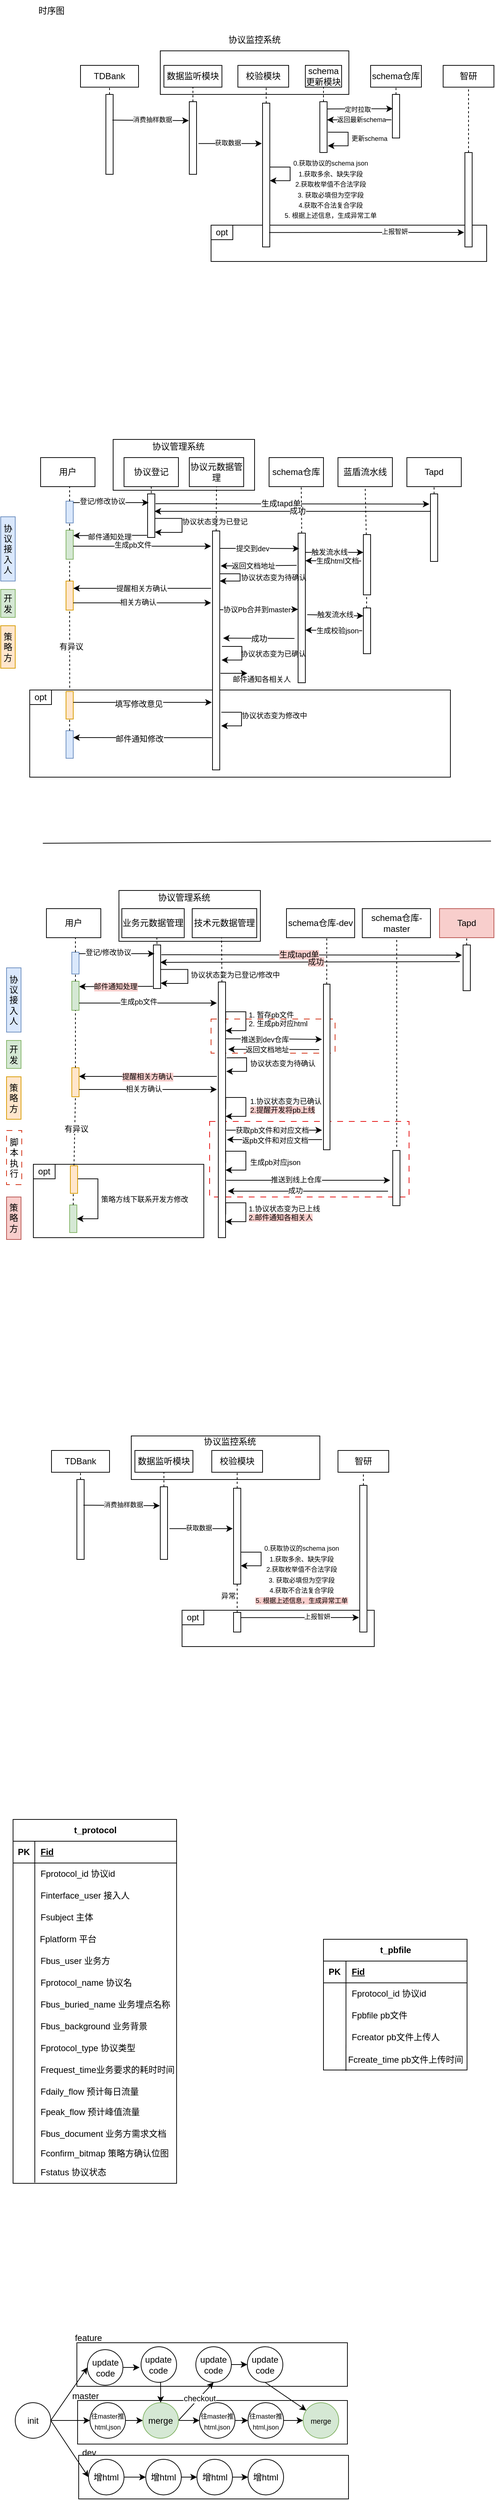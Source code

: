 <mxfile version="24.7.7">
  <diagram name="第 1 页" id="CR4XsCBSvweE6iLV07da">
    <mxGraphModel dx="861" dy="576" grid="0" gridSize="10" guides="1" tooltips="1" connect="1" arrows="1" fold="1" page="1" pageScale="1" pageWidth="827" pageHeight="1169" math="0" shadow="0">
      <root>
        <mxCell id="0" />
        <mxCell id="1" parent="0" />
        <mxCell id="rR5JXbFDMYqsQofv4qGl-280" value="" style="rounded=0;whiteSpace=wrap;html=1;" vertex="1" parent="1">
          <mxGeometry x="127.5" y="3410.5" width="372" height="60" as="geometry" />
        </mxCell>
        <mxCell id="rR5JXbFDMYqsQofv4qGl-279" value="" style="rounded=0;whiteSpace=wrap;html=1;" vertex="1" parent="1">
          <mxGeometry x="126" y="3335" width="372" height="60" as="geometry" />
        </mxCell>
        <mxCell id="rR5JXbFDMYqsQofv4qGl-277" value="" style="rounded=0;whiteSpace=wrap;html=1;" vertex="1" parent="1">
          <mxGeometry x="125" y="3255.5" width="373" height="60" as="geometry" />
        </mxCell>
        <mxCell id="rR5JXbFDMYqsQofv4qGl-117" value="" style="rounded=0;whiteSpace=wrap;html=1;strokeColor=#e40707;dashed=1;dashPattern=8 8;" vertex="1" parent="1">
          <mxGeometry x="308" y="1574" width="275" height="104" as="geometry" />
        </mxCell>
        <mxCell id="rR5JXbFDMYqsQofv4qGl-110" value="" style="rounded=0;whiteSpace=wrap;html=1;dashed=1;strokeColor=#d1280a;dashPattern=8 8;" vertex="1" parent="1">
          <mxGeometry x="310" y="1433" width="171" height="47" as="geometry" />
        </mxCell>
        <mxCell id="E8HGXAw2fkti96cfrxgh-219" value="" style="rounded=0;whiteSpace=wrap;html=1;" parent="1" vertex="1">
          <mxGeometry x="310" y="340" width="380" height="50" as="geometry" />
        </mxCell>
        <mxCell id="E8HGXAw2fkti96cfrxgh-168" value="" style="rounded=0;whiteSpace=wrap;html=1;" parent="1" vertex="1">
          <mxGeometry x="60" y="980" width="580" height="120" as="geometry" />
        </mxCell>
        <mxCell id="E8HGXAw2fkti96cfrxgh-92" value="" style="rounded=0;whiteSpace=wrap;html=1;" parent="1" vertex="1">
          <mxGeometry x="175" y="635" width="195" height="70" as="geometry" />
        </mxCell>
        <mxCell id="E8HGXAw2fkti96cfrxgh-1" value="时序图" style="text;html=1;align=center;verticalAlign=middle;whiteSpace=wrap;rounded=0;" parent="1" vertex="1">
          <mxGeometry x="60" y="30" width="60" height="30" as="geometry" />
        </mxCell>
        <mxCell id="E8HGXAw2fkti96cfrxgh-2" value="" style="rounded=0;whiteSpace=wrap;html=1;" parent="1" vertex="1">
          <mxGeometry x="240" y="100" width="260" height="60" as="geometry" />
        </mxCell>
        <mxCell id="E8HGXAw2fkti96cfrxgh-3" value="协议监控系统" style="text;html=1;align=center;verticalAlign=middle;whiteSpace=wrap;rounded=0;" parent="1" vertex="1">
          <mxGeometry x="325" y="70" width="90" height="30" as="geometry" />
        </mxCell>
        <mxCell id="E8HGXAw2fkti96cfrxgh-4" value="数据监听模块" style="rounded=0;whiteSpace=wrap;html=1;" parent="1" vertex="1">
          <mxGeometry x="245" y="120" width="80" height="30" as="geometry" />
        </mxCell>
        <mxCell id="E8HGXAw2fkti96cfrxgh-5" value="TDBank" style="rounded=0;whiteSpace=wrap;html=1;" parent="1" vertex="1">
          <mxGeometry x="130" y="120" width="80" height="30" as="geometry" />
        </mxCell>
        <mxCell id="E8HGXAw2fkti96cfrxgh-6" value="校验模块" style="rounded=0;whiteSpace=wrap;html=1;" parent="1" vertex="1">
          <mxGeometry x="347" y="120" width="70" height="30" as="geometry" />
        </mxCell>
        <mxCell id="E8HGXAw2fkti96cfrxgh-7" value="" style="endArrow=none;dashed=1;html=1;rounded=0;entryX=0.5;entryY=1;entryDx=0;entryDy=0;" parent="1" target="E8HGXAw2fkti96cfrxgh-5" edge="1">
          <mxGeometry width="50" height="50" relative="1" as="geometry">
            <mxPoint x="170" y="160" as="sourcePoint" />
            <mxPoint x="170" y="240" as="targetPoint" />
          </mxGeometry>
        </mxCell>
        <mxCell id="E8HGXAw2fkti96cfrxgh-8" value="" style="rounded=0;whiteSpace=wrap;html=1;" parent="1" vertex="1">
          <mxGeometry x="165" y="160" width="10" height="110" as="geometry" />
        </mxCell>
        <mxCell id="E8HGXAw2fkti96cfrxgh-9" value="" style="endArrow=none;dashed=1;html=1;rounded=0;entryX=0.5;entryY=1;entryDx=0;entryDy=0;" parent="1" target="E8HGXAw2fkti96cfrxgh-4" edge="1">
          <mxGeometry width="50" height="50" relative="1" as="geometry">
            <mxPoint x="285" y="170" as="sourcePoint" />
            <mxPoint x="280" y="200" as="targetPoint" />
          </mxGeometry>
        </mxCell>
        <mxCell id="E8HGXAw2fkti96cfrxgh-10" value="" style="rounded=0;whiteSpace=wrap;html=1;" parent="1" vertex="1">
          <mxGeometry x="280" y="170" width="10" height="100" as="geometry" />
        </mxCell>
        <mxCell id="E8HGXAw2fkti96cfrxgh-23" value="schema仓库" style="rounded=0;whiteSpace=wrap;html=1;" parent="1" vertex="1">
          <mxGeometry x="530" y="120" width="70" height="30" as="geometry" />
        </mxCell>
        <mxCell id="E8HGXAw2fkti96cfrxgh-26" value="" style="rounded=0;whiteSpace=wrap;html=1;" parent="1" vertex="1">
          <mxGeometry x="560" y="160" width="10" height="60" as="geometry" />
        </mxCell>
        <mxCell id="E8HGXAw2fkti96cfrxgh-27" value="schema更新模块" style="rounded=0;whiteSpace=wrap;html=1;" parent="1" vertex="1">
          <mxGeometry x="440" y="120" width="50" height="30" as="geometry" />
        </mxCell>
        <mxCell id="E8HGXAw2fkti96cfrxgh-28" value="" style="endArrow=none;dashed=1;html=1;rounded=0;entryX=0.5;entryY=1;entryDx=0;entryDy=0;" parent="1" target="E8HGXAw2fkti96cfrxgh-23" edge="1">
          <mxGeometry width="50" height="50" relative="1" as="geometry">
            <mxPoint x="565" y="160" as="sourcePoint" />
            <mxPoint x="430" y="200" as="targetPoint" />
          </mxGeometry>
        </mxCell>
        <mxCell id="E8HGXAw2fkti96cfrxgh-29" value="" style="rounded=0;whiteSpace=wrap;html=1;" parent="1" vertex="1">
          <mxGeometry x="460" y="170" width="10" height="70" as="geometry" />
        </mxCell>
        <mxCell id="E8HGXAw2fkti96cfrxgh-30" value="" style="endArrow=classic;html=1;rounded=0;exitX=0.9;exitY=0.204;exitDx=0;exitDy=0;entryX=-0.067;entryY=0.047;entryDx=0;entryDy=0;entryPerimeter=0;exitPerimeter=0;" parent="1" edge="1">
          <mxGeometry width="50" height="50" relative="1" as="geometry">
            <mxPoint x="174" y="195.32" as="sourcePoint" />
            <mxPoint x="279.33" y="196.05" as="targetPoint" />
          </mxGeometry>
        </mxCell>
        <mxCell id="E8HGXAw2fkti96cfrxgh-32" value="消费抽样数据" style="edgeLabel;html=1;align=center;verticalAlign=middle;resizable=0;points=[];fontSize=9;" parent="E8HGXAw2fkti96cfrxgh-30" vertex="1" connectable="0">
          <mxGeometry x="0.045" y="1" relative="1" as="geometry">
            <mxPoint as="offset" />
          </mxGeometry>
        </mxCell>
        <mxCell id="E8HGXAw2fkti96cfrxgh-31" value="" style="endArrow=none;dashed=1;html=1;rounded=0;entryX=0.5;entryY=1;entryDx=0;entryDy=0;exitX=0.5;exitY=0;exitDx=0;exitDy=0;" parent="1" source="E8HGXAw2fkti96cfrxgh-29" target="E8HGXAw2fkti96cfrxgh-27" edge="1">
          <mxGeometry width="50" height="50" relative="1" as="geometry">
            <mxPoint x="360" y="220" as="sourcePoint" />
            <mxPoint x="410" y="170" as="targetPoint" />
          </mxGeometry>
        </mxCell>
        <mxCell id="E8HGXAw2fkti96cfrxgh-33" value="" style="rounded=0;whiteSpace=wrap;html=1;" parent="1" vertex="1">
          <mxGeometry x="381" y="172" width="10" height="198" as="geometry" />
        </mxCell>
        <mxCell id="E8HGXAw2fkti96cfrxgh-37" value="智研" style="rounded=0;whiteSpace=wrap;html=1;" parent="1" vertex="1">
          <mxGeometry x="630" y="120" width="70" height="30" as="geometry" />
        </mxCell>
        <mxCell id="E8HGXAw2fkti96cfrxgh-38" value="" style="rounded=0;whiteSpace=wrap;html=1;" parent="1" vertex="1">
          <mxGeometry x="660" y="240" width="10" height="130" as="geometry" />
        </mxCell>
        <mxCell id="E8HGXAw2fkti96cfrxgh-39" value="" style="endArrow=none;dashed=1;html=1;rounded=0;entryX=0.5;entryY=1;entryDx=0;entryDy=0;exitX=0.5;exitY=0;exitDx=0;exitDy=0;" parent="1" source="E8HGXAw2fkti96cfrxgh-38" target="E8HGXAw2fkti96cfrxgh-37" edge="1">
          <mxGeometry width="50" height="50" relative="1" as="geometry">
            <mxPoint x="462" y="180" as="sourcePoint" />
            <mxPoint x="462" y="160" as="targetPoint" />
          </mxGeometry>
        </mxCell>
        <mxCell id="E8HGXAw2fkti96cfrxgh-87" value="&lt;div&gt;&lt;font style=&quot;font-size: 9px;&quot;&gt;0.获取协议的schema json&lt;/font&gt;&lt;/div&gt;&lt;font style=&quot;font-size: 9px;&quot;&gt;1.获取多余、缺失字段&lt;/font&gt;&lt;div&gt;&lt;font style=&quot;font-size: 9px;&quot;&gt;2.获取枚举值不合法字段&lt;/font&gt;&lt;/div&gt;&lt;div&gt;&lt;font style=&quot;font-size: 9px;&quot;&gt;3. 获取必填但为空字段&lt;/font&gt;&lt;/div&gt;&lt;div&gt;&lt;font style=&quot;font-size: 9px;&quot;&gt;4.获取不合法复合字段&lt;/font&gt;&lt;/div&gt;&lt;div&gt;&lt;font style=&quot;font-size: 9px;&quot;&gt;5. 根据上述信息，生成异常工单&lt;/font&gt;&lt;/div&gt;" style="text;html=1;align=center;verticalAlign=middle;whiteSpace=wrap;rounded=0;" parent="1" vertex="1">
          <mxGeometry x="410" y="275" width="130" height="30" as="geometry" />
        </mxCell>
        <mxCell id="E8HGXAw2fkti96cfrxgh-88" value="" style="endArrow=classic;html=1;rounded=0;exitX=1;exitY=0.75;exitDx=0;exitDy=0;fontSize=9;" parent="1" edge="1">
          <mxGeometry width="50" height="50" relative="1" as="geometry">
            <mxPoint x="390" y="350.1" as="sourcePoint" />
            <mxPoint x="659" y="350" as="targetPoint" />
          </mxGeometry>
        </mxCell>
        <mxCell id="E8HGXAw2fkti96cfrxgh-89" value="&lt;font style=&quot;font-size: 9px;&quot;&gt;上报智妍&lt;/font&gt;" style="edgeLabel;html=1;align=center;verticalAlign=middle;resizable=0;points=[];fontSize=9;" parent="E8HGXAw2fkti96cfrxgh-88" vertex="1" connectable="0">
          <mxGeometry x="0.288" y="1" relative="1" as="geometry">
            <mxPoint as="offset" />
          </mxGeometry>
        </mxCell>
        <mxCell id="E8HGXAw2fkti96cfrxgh-90" value="用户" style="rounded=0;whiteSpace=wrap;html=1;" parent="1" vertex="1">
          <mxGeometry x="75" y="660" width="75" height="40" as="geometry" />
        </mxCell>
        <mxCell id="E8HGXAw2fkti96cfrxgh-91" value="协议登记" style="rounded=0;whiteSpace=wrap;html=1;" parent="1" vertex="1">
          <mxGeometry x="190" y="660" width="75" height="40" as="geometry" />
        </mxCell>
        <mxCell id="E8HGXAw2fkti96cfrxgh-93" value="协议管理系统" style="text;html=1;align=center;verticalAlign=middle;whiteSpace=wrap;rounded=0;" parent="1" vertex="1">
          <mxGeometry x="220" y="630" width="90" height="30" as="geometry" />
        </mxCell>
        <mxCell id="E8HGXAw2fkti96cfrxgh-95" value="" style="rounded=0;whiteSpace=wrap;html=1;fillColor=#dae8fc;strokeColor=#6c8ebf;" parent="1" vertex="1">
          <mxGeometry x="110" y="720" width="10" height="30" as="geometry" />
        </mxCell>
        <mxCell id="E8HGXAw2fkti96cfrxgh-96" value="协议元数据管理" style="rounded=0;whiteSpace=wrap;html=1;" parent="1" vertex="1">
          <mxGeometry x="280" y="660" width="75" height="40" as="geometry" />
        </mxCell>
        <mxCell id="E8HGXAw2fkti96cfrxgh-98" value="" style="rounded=0;whiteSpace=wrap;html=1;" parent="1" vertex="1">
          <mxGeometry x="222.5" y="710" width="10" height="60" as="geometry" />
        </mxCell>
        <mxCell id="E8HGXAw2fkti96cfrxgh-99" value="" style="rounded=0;whiteSpace=wrap;html=1;" parent="1" vertex="1">
          <mxGeometry x="312" y="761" width="10" height="329" as="geometry" />
        </mxCell>
        <mxCell id="E8HGXAw2fkti96cfrxgh-100" value="" style="endArrow=classic;html=1;rounded=0;" parent="1" edge="1">
          <mxGeometry width="50" height="50" relative="1" as="geometry">
            <mxPoint x="120" y="722" as="sourcePoint" />
            <mxPoint x="224" y="722" as="targetPoint" />
          </mxGeometry>
        </mxCell>
        <mxCell id="E8HGXAw2fkti96cfrxgh-132" value="登记/修改协议" style="edgeLabel;html=1;align=center;verticalAlign=middle;resizable=0;points=[];fontSize=10;" parent="E8HGXAw2fkti96cfrxgh-100" vertex="1" connectable="0">
          <mxGeometry x="-0.267" y="3" relative="1" as="geometry">
            <mxPoint x="2" y="1" as="offset" />
          </mxGeometry>
        </mxCell>
        <mxCell id="E8HGXAw2fkti96cfrxgh-105" value="" style="rounded=0;whiteSpace=wrap;html=1;fillColor=#d5e8d4;strokeColor=#82b366;" parent="1" vertex="1">
          <mxGeometry x="110" y="760" width="10" height="40" as="geometry" />
        </mxCell>
        <mxCell id="E8HGXAw2fkti96cfrxgh-107" value="" style="endArrow=classic;html=1;rounded=0;exitX=-0.082;exitY=0.841;exitDx=0;exitDy=0;entryX=1.011;entryY=0.059;entryDx=0;entryDy=0;entryPerimeter=0;exitPerimeter=0;" parent="1" edge="1">
          <mxGeometry width="50" height="50" relative="1" as="geometry">
            <mxPoint x="221.68" y="767.05" as="sourcePoint" />
            <mxPoint x="120.11" y="767.36" as="targetPoint" />
          </mxGeometry>
        </mxCell>
        <mxCell id="E8HGXAw2fkti96cfrxgh-129" value="邮件通知处理" style="edgeLabel;html=1;align=center;verticalAlign=middle;resizable=0;points=[];fontSize=10;" parent="E8HGXAw2fkti96cfrxgh-107" vertex="1" connectable="0">
          <mxGeometry x="0.019" y="2" relative="1" as="geometry">
            <mxPoint as="offset" />
          </mxGeometry>
        </mxCell>
        <mxCell id="E8HGXAw2fkti96cfrxgh-108" value="" style="endArrow=classic;html=1;rounded=0;" parent="1" edge="1">
          <mxGeometry width="50" height="50" relative="1" as="geometry">
            <mxPoint x="120" y="782" as="sourcePoint" />
            <mxPoint x="310" y="782" as="targetPoint" />
          </mxGeometry>
        </mxCell>
        <mxCell id="E8HGXAw2fkti96cfrxgh-135" value="生成pb文件" style="edgeLabel;html=1;align=center;verticalAlign=middle;resizable=0;points=[];fontSize=10;" parent="E8HGXAw2fkti96cfrxgh-108" vertex="1" connectable="0">
          <mxGeometry x="-0.141" y="2" relative="1" as="geometry">
            <mxPoint as="offset" />
          </mxGeometry>
        </mxCell>
        <mxCell id="E8HGXAw2fkti96cfrxgh-109" value="" style="endArrow=none;dashed=1;html=1;rounded=0;entryX=0.5;entryY=1;entryDx=0;entryDy=0;exitX=0.5;exitY=0;exitDx=0;exitDy=0;" parent="1" source="E8HGXAw2fkti96cfrxgh-99" target="E8HGXAw2fkti96cfrxgh-96" edge="1">
          <mxGeometry width="50" height="50" relative="1" as="geometry">
            <mxPoint x="270" y="780" as="sourcePoint" />
            <mxPoint x="320" y="730" as="targetPoint" />
          </mxGeometry>
        </mxCell>
        <mxCell id="E8HGXAw2fkti96cfrxgh-110" value="schema仓库" style="rounded=0;whiteSpace=wrap;html=1;" parent="1" vertex="1">
          <mxGeometry x="390" y="660" width="75" height="40" as="geometry" />
        </mxCell>
        <mxCell id="E8HGXAw2fkti96cfrxgh-111" value="" style="rounded=0;whiteSpace=wrap;html=1;" parent="1" vertex="1">
          <mxGeometry x="430" y="764" width="10" height="206" as="geometry" />
        </mxCell>
        <mxCell id="E8HGXAw2fkti96cfrxgh-112" style="edgeStyle=orthogonalEdgeStyle;rounded=0;orthogonalLoop=1;jettySize=auto;html=1;exitX=1;exitY=0.25;exitDx=0;exitDy=0;entryX=0.168;entryY=0.462;entryDx=0;entryDy=0;entryPerimeter=0;" parent="1" edge="1">
          <mxGeometry relative="1" as="geometry">
            <mxPoint x="322" y="787.25" as="sourcePoint" />
            <mxPoint x="431.68" y="785.346" as="targetPoint" />
            <Array as="points">
              <mxPoint x="322" y="785" />
              <mxPoint x="376" y="785" />
            </Array>
          </mxGeometry>
        </mxCell>
        <mxCell id="E8HGXAw2fkti96cfrxgh-148" value="&lt;span style=&quot;font-size: 10px;&quot;&gt;提交到dev&lt;/span&gt;" style="edgeLabel;html=1;align=center;verticalAlign=middle;resizable=0;points=[];" parent="E8HGXAw2fkti96cfrxgh-112" vertex="1" connectable="0">
          <mxGeometry x="-0.166" relative="1" as="geometry">
            <mxPoint as="offset" />
          </mxGeometry>
        </mxCell>
        <mxCell id="E8HGXAw2fkti96cfrxgh-114" value="" style="endArrow=classic;html=1;rounded=0;exitX=-0.195;exitY=0.298;exitDx=0;exitDy=0;entryX=1.119;entryY=0.198;entryDx=0;entryDy=0;entryPerimeter=0;exitPerimeter=0;" parent="1" edge="1">
          <mxGeometry width="50" height="50" relative="1" as="geometry">
            <mxPoint x="428.05" y="808.388" as="sourcePoint" />
            <mxPoint x="323.19" y="809.142" as="targetPoint" />
          </mxGeometry>
        </mxCell>
        <mxCell id="E8HGXAw2fkti96cfrxgh-122" value="返回文档地址" style="edgeLabel;html=1;align=center;verticalAlign=middle;resizable=0;points=[];fontSize=10;" parent="E8HGXAw2fkti96cfrxgh-114" vertex="1" connectable="0">
          <mxGeometry x="0.146" relative="1" as="geometry">
            <mxPoint as="offset" />
          </mxGeometry>
        </mxCell>
        <mxCell id="E8HGXAw2fkti96cfrxgh-115" value="蓝盾流水线" style="rounded=0;whiteSpace=wrap;html=1;" parent="1" vertex="1">
          <mxGeometry x="485" y="660" width="75" height="40" as="geometry" />
        </mxCell>
        <mxCell id="E8HGXAw2fkti96cfrxgh-116" value="" style="rounded=0;whiteSpace=wrap;html=1;" parent="1" vertex="1">
          <mxGeometry x="520" y="766" width="10" height="83" as="geometry" />
        </mxCell>
        <mxCell id="E8HGXAw2fkti96cfrxgh-117" value="" style="endArrow=classic;html=1;rounded=0;entryX=0;entryY=0.5;entryDx=0;entryDy=0;" parent="1" edge="1">
          <mxGeometry width="50" height="50" relative="1" as="geometry">
            <mxPoint x="440" y="790.5" as="sourcePoint" />
            <mxPoint x="520" y="790.5" as="targetPoint" />
          </mxGeometry>
        </mxCell>
        <mxCell id="E8HGXAw2fkti96cfrxgh-119" value="触发流水线" style="edgeLabel;html=1;align=center;verticalAlign=middle;resizable=0;points=[];fontSize=10;" parent="E8HGXAw2fkti96cfrxgh-117" vertex="1" connectable="0">
          <mxGeometry x="-0.17" relative="1" as="geometry">
            <mxPoint y="-1" as="offset" />
          </mxGeometry>
        </mxCell>
        <mxCell id="E8HGXAw2fkti96cfrxgh-120" value="" style="endArrow=classic;html=1;rounded=0;exitX=-0.303;exitY=0.655;exitDx=0;exitDy=0;exitPerimeter=0;" parent="1" edge="1">
          <mxGeometry width="50" height="50" relative="1" as="geometry">
            <mxPoint x="516.97" y="802.365" as="sourcePoint" />
            <mxPoint x="440" y="802" as="targetPoint" />
          </mxGeometry>
        </mxCell>
        <mxCell id="E8HGXAw2fkti96cfrxgh-121" value="生成html文档" style="edgeLabel;html=1;align=center;verticalAlign=middle;resizable=0;points=[];fontSize=10;" parent="E8HGXAw2fkti96cfrxgh-120" vertex="1" connectable="0">
          <mxGeometry x="-0.125" relative="1" as="geometry">
            <mxPoint as="offset" />
          </mxGeometry>
        </mxCell>
        <mxCell id="E8HGXAw2fkti96cfrxgh-124" value="" style="rounded=0;whiteSpace=wrap;html=1;fillColor=#ffe6cc;strokeColor=#d79b00;" parent="1" vertex="1">
          <mxGeometry x="110" y="830" width="10" height="40" as="geometry" />
        </mxCell>
        <mxCell id="E8HGXAw2fkti96cfrxgh-125" value="Tapd" style="rounded=0;whiteSpace=wrap;html=1;" parent="1" vertex="1">
          <mxGeometry x="580" y="660" width="75" height="40" as="geometry" />
        </mxCell>
        <mxCell id="E8HGXAw2fkti96cfrxgh-126" value="" style="endArrow=classic;html=1;rounded=0;exitX=1;exitY=0.25;exitDx=0;exitDy=0;" parent="1" edge="1">
          <mxGeometry width="50" height="50" relative="1" as="geometry">
            <mxPoint x="233.5" y="723.5" as="sourcePoint" />
            <mxPoint x="611" y="724" as="targetPoint" />
          </mxGeometry>
        </mxCell>
        <mxCell id="E8HGXAw2fkti96cfrxgh-131" value="生成tapd单" style="edgeLabel;html=1;align=center;verticalAlign=middle;resizable=0;points=[];" parent="E8HGXAw2fkti96cfrxgh-126" vertex="1" connectable="0">
          <mxGeometry x="-0.086" y="1" relative="1" as="geometry">
            <mxPoint as="offset" />
          </mxGeometry>
        </mxCell>
        <mxCell id="E8HGXAw2fkti96cfrxgh-127" value="" style="rounded=0;whiteSpace=wrap;html=1;" parent="1" vertex="1">
          <mxGeometry x="612.5" y="710" width="10" height="93" as="geometry" />
        </mxCell>
        <mxCell id="E8HGXAw2fkti96cfrxgh-128" value="" style="endArrow=classic;html=1;rounded=0;edgeStyle=orthogonalEdgeStyle;exitX=1.015;exitY=0.375;exitDx=0;exitDy=0;exitPerimeter=0;entryX=1;entryY=0.75;entryDx=0;entryDy=0;" parent="1" edge="1">
          <mxGeometry width="50" height="50" relative="1" as="geometry">
            <mxPoint x="232.65" y="743.75" as="sourcePoint" />
            <mxPoint x="232.5" y="762.5" as="targetPoint" />
            <Array as="points">
              <mxPoint x="270" y="744" />
              <mxPoint x="270" y="763" />
              <mxPoint x="240" y="763" />
            </Array>
          </mxGeometry>
        </mxCell>
        <mxCell id="E8HGXAw2fkti96cfrxgh-130" value="协议状态变为已登记" style="text;html=1;align=center;verticalAlign=middle;whiteSpace=wrap;rounded=0;fontSize=10;" parent="1" vertex="1">
          <mxGeometry x="257.5" y="733" width="115" height="30" as="geometry" />
        </mxCell>
        <mxCell id="E8HGXAw2fkti96cfrxgh-133" value="" style="endArrow=classic;html=1;rounded=0;entryX=1;entryY=0.25;entryDx=0;entryDy=0;" parent="1" target="E8HGXAw2fkti96cfrxgh-124" edge="1">
          <mxGeometry width="50" height="50" relative="1" as="geometry">
            <mxPoint x="310" y="840" as="sourcePoint" />
            <mxPoint x="220" y="870" as="targetPoint" />
          </mxGeometry>
        </mxCell>
        <mxCell id="E8HGXAw2fkti96cfrxgh-134" value="提醒相关方确认" style="edgeLabel;html=1;align=center;verticalAlign=middle;resizable=0;points=[];fontSize=10;" parent="E8HGXAw2fkti96cfrxgh-133" vertex="1" connectable="0">
          <mxGeometry x="0.011" relative="1" as="geometry">
            <mxPoint as="offset" />
          </mxGeometry>
        </mxCell>
        <mxCell id="E8HGXAw2fkti96cfrxgh-136" value="" style="endArrow=classic;html=1;rounded=0;exitX=1;exitY=0.75;exitDx=0;exitDy=0;" parent="1" source="E8HGXAw2fkti96cfrxgh-124" edge="1">
          <mxGeometry width="50" height="50" relative="1" as="geometry">
            <mxPoint x="170" y="960" as="sourcePoint" />
            <mxPoint x="310" y="860" as="targetPoint" />
          </mxGeometry>
        </mxCell>
        <mxCell id="E8HGXAw2fkti96cfrxgh-137" value="相关方确认" style="edgeLabel;html=1;align=center;verticalAlign=middle;resizable=0;points=[];fontSize=10;" parent="E8HGXAw2fkti96cfrxgh-136" vertex="1" connectable="0">
          <mxGeometry x="-0.062" y="1" relative="1" as="geometry">
            <mxPoint as="offset" />
          </mxGeometry>
        </mxCell>
        <mxCell id="E8HGXAw2fkti96cfrxgh-140" value="协议状态变为已确认" style="text;html=1;align=center;verticalAlign=middle;whiteSpace=wrap;rounded=0;fontSize=10;" parent="1" vertex="1">
          <mxGeometry x="338" y="914.5" width="116" height="30" as="geometry" />
        </mxCell>
        <mxCell id="E8HGXAw2fkti96cfrxgh-141" value="" style="endArrow=classic;html=1;rounded=0;entryX=0;entryY=0.66;entryDx=0;entryDy=0;entryPerimeter=0;exitX=1.011;exitY=0.424;exitDx=0;exitDy=0;exitPerimeter=0;" parent="1" edge="1">
          <mxGeometry width="50" height="50" relative="1" as="geometry">
            <mxPoint x="322.11" y="869.496" as="sourcePoint" />
            <mxPoint x="430" y="868.96" as="targetPoint" />
          </mxGeometry>
        </mxCell>
        <mxCell id="E8HGXAw2fkti96cfrxgh-142" value="协议Pb合并到master" style="edgeLabel;html=1;align=center;verticalAlign=middle;resizable=0;points=[];fontSize=10;" parent="E8HGXAw2fkti96cfrxgh-141" vertex="1" connectable="0">
          <mxGeometry x="-0.178" y="-1" relative="1" as="geometry">
            <mxPoint x="6" y="-2" as="offset" />
          </mxGeometry>
        </mxCell>
        <mxCell id="E8HGXAw2fkti96cfrxgh-143" value="" style="rounded=0;whiteSpace=wrap;html=1;" parent="1" vertex="1">
          <mxGeometry x="520" y="867" width="10" height="63" as="geometry" />
        </mxCell>
        <mxCell id="E8HGXAw2fkti96cfrxgh-144" value="" style="endArrow=classic;html=1;rounded=0;exitX=1.265;exitY=0.7;exitDx=0;exitDy=0;exitPerimeter=0;" parent="1" edge="1">
          <mxGeometry width="50" height="50" relative="1" as="geometry">
            <mxPoint x="442.65" y="876.2" as="sourcePoint" />
            <mxPoint x="520" y="878" as="targetPoint" />
          </mxGeometry>
        </mxCell>
        <mxCell id="E8HGXAw2fkti96cfrxgh-145" value="触发流水线" style="edgeLabel;html=1;align=center;verticalAlign=middle;resizable=0;points=[];fontSize=10;" parent="E8HGXAw2fkti96cfrxgh-144" vertex="1" connectable="0">
          <mxGeometry x="-0.381" y="-2" relative="1" as="geometry">
            <mxPoint x="14" y="-3" as="offset" />
          </mxGeometry>
        </mxCell>
        <mxCell id="E8HGXAw2fkti96cfrxgh-146" value="" style="endArrow=classic;html=1;rounded=0;exitX=-0.168;exitY=0.367;exitDx=0;exitDy=0;exitPerimeter=0;entryX=1;entryY=0.75;entryDx=0;entryDy=0;" parent="1" edge="1">
          <mxGeometry width="50" height="50" relative="1" as="geometry">
            <mxPoint x="518.32" y="898.36" as="sourcePoint" />
            <mxPoint x="440" y="897.5" as="targetPoint" />
          </mxGeometry>
        </mxCell>
        <mxCell id="E8HGXAw2fkti96cfrxgh-147" value="生成校验json" style="edgeLabel;html=1;align=center;verticalAlign=middle;resizable=0;points=[];fontSize=10;" parent="E8HGXAw2fkti96cfrxgh-146" vertex="1" connectable="0">
          <mxGeometry x="0.083" y="2" relative="1" as="geometry">
            <mxPoint x="8" y="-2" as="offset" />
          </mxGeometry>
        </mxCell>
        <mxCell id="E8HGXAw2fkti96cfrxgh-149" value="成功" style="endArrow=classic;html=1;rounded=0;entryX=0.957;entryY=0.549;entryDx=0;entryDy=0;entryPerimeter=0;" parent="1" edge="1">
          <mxGeometry width="50" height="50" relative="1" as="geometry">
            <mxPoint x="425" y="909" as="sourcePoint" />
            <mxPoint x="326.57" y="908.621" as="targetPoint" />
          </mxGeometry>
        </mxCell>
        <mxCell id="E8HGXAw2fkti96cfrxgh-154" value="" style="endArrow=classic;html=1;rounded=0;edgeStyle=orthogonalEdgeStyle;exitX=1.015;exitY=0.375;exitDx=0;exitDy=0;exitPerimeter=0;" parent="1" edge="1">
          <mxGeometry width="50" height="50" relative="1" as="geometry">
            <mxPoint x="322.15" y="820" as="sourcePoint" />
            <mxPoint x="322" y="830" as="targetPoint" />
            <Array as="points">
              <mxPoint x="350" y="820" />
              <mxPoint x="350" y="830" />
              <mxPoint x="322" y="830" />
            </Array>
          </mxGeometry>
        </mxCell>
        <mxCell id="E8HGXAw2fkti96cfrxgh-155" value="&lt;span style=&quot;font-size: 10px; text-wrap: nowrap; background-color: rgb(255, 255, 255);&quot;&gt;邮件通知各相关人&lt;/span&gt;" style="text;html=1;align=center;verticalAlign=middle;whiteSpace=wrap;rounded=0;fontSize=10;" parent="1" vertex="1">
          <mxGeometry x="350" y="950" width="60" height="30" as="geometry" />
        </mxCell>
        <mxCell id="E8HGXAw2fkti96cfrxgh-157" value="" style="endArrow=classic;html=1;rounded=0;" parent="1" edge="1">
          <mxGeometry width="50" height="50" relative="1" as="geometry">
            <mxPoint x="323" y="957" as="sourcePoint" />
            <mxPoint x="360" y="957" as="targetPoint" />
          </mxGeometry>
        </mxCell>
        <mxCell id="E8HGXAw2fkti96cfrxgh-159" value="" style="endArrow=none;dashed=1;html=1;rounded=0;entryX=0.5;entryY=1;entryDx=0;entryDy=0;exitX=0.376;exitY=-0.053;exitDx=0;exitDy=0;exitPerimeter=0;" parent="1" target="E8HGXAw2fkti96cfrxgh-124" edge="1">
          <mxGeometry width="50" height="50" relative="1" as="geometry">
            <mxPoint x="115.12" y="976.82" as="sourcePoint" />
            <mxPoint x="150" y="940" as="targetPoint" />
          </mxGeometry>
        </mxCell>
        <mxCell id="E8HGXAw2fkti96cfrxgh-161" value="有异议" style="edgeLabel;html=1;align=center;verticalAlign=middle;resizable=0;points=[];" parent="E8HGXAw2fkti96cfrxgh-159" vertex="1" connectable="0">
          <mxGeometry x="0.072" y="-2" relative="1" as="geometry">
            <mxPoint as="offset" />
          </mxGeometry>
        </mxCell>
        <mxCell id="E8HGXAw2fkti96cfrxgh-160" value="" style="rounded=0;whiteSpace=wrap;html=1;fillColor=#ffe6cc;strokeColor=#d79b00;" parent="1" vertex="1">
          <mxGeometry x="110" y="982" width="10" height="38" as="geometry" />
        </mxCell>
        <mxCell id="E8HGXAw2fkti96cfrxgh-162" value="" style="endArrow=classic;html=1;rounded=0;" parent="1" edge="1">
          <mxGeometry width="50" height="50" relative="1" as="geometry">
            <mxPoint x="120" y="997" as="sourcePoint" />
            <mxPoint x="311" y="997" as="targetPoint" />
          </mxGeometry>
        </mxCell>
        <mxCell id="E8HGXAw2fkti96cfrxgh-163" value="填写修改意见" style="edgeLabel;html=1;align=center;verticalAlign=middle;resizable=0;points=[];" parent="E8HGXAw2fkti96cfrxgh-162" vertex="1" connectable="0">
          <mxGeometry x="-0.061" y="-2" relative="1" as="geometry">
            <mxPoint as="offset" />
          </mxGeometry>
        </mxCell>
        <mxCell id="E8HGXAw2fkti96cfrxgh-164" value="" style="endArrow=classic;html=1;rounded=0;edgeStyle=orthogonalEdgeStyle;exitX=1.015;exitY=0.375;exitDx=0;exitDy=0;exitPerimeter=0;entryX=1;entryY=0.75;entryDx=0;entryDy=0;" parent="1" edge="1">
          <mxGeometry width="50" height="50" relative="1" as="geometry">
            <mxPoint x="391.15" y="260" as="sourcePoint" />
            <mxPoint x="391" y="278.75" as="targetPoint" />
            <Array as="points">
              <mxPoint x="419" y="260" />
              <mxPoint x="419" y="279.0" />
            </Array>
          </mxGeometry>
        </mxCell>
        <mxCell id="E8HGXAw2fkti96cfrxgh-165" value="协议状态变为修改中" style="text;html=1;align=center;verticalAlign=middle;whiteSpace=wrap;rounded=0;fontSize=10;" parent="1" vertex="1">
          <mxGeometry x="348.5" y="1000" width="96.5" height="30" as="geometry" />
        </mxCell>
        <mxCell id="E8HGXAw2fkti96cfrxgh-171" value="" style="endArrow=classic;html=1;rounded=0;edgeStyle=orthogonalEdgeStyle;entryX=1;entryY=0.75;entryDx=0;entryDy=0;" parent="1" edge="1">
          <mxGeometry width="50" height="50" relative="1" as="geometry">
            <mxPoint x="325" y="920" as="sourcePoint" />
            <mxPoint x="324.5" y="938.75" as="targetPoint" />
            <Array as="points">
              <mxPoint x="352.5" y="920" />
              <mxPoint x="352.5" y="939" />
            </Array>
          </mxGeometry>
        </mxCell>
        <mxCell id="E8HGXAw2fkti96cfrxgh-172" value="协议状态变为待确认" style="text;html=1;align=center;verticalAlign=middle;whiteSpace=wrap;rounded=0;fontSize=10;" parent="1" vertex="1">
          <mxGeometry x="339" y="810" width="115" height="30" as="geometry" />
        </mxCell>
        <mxCell id="E8HGXAw2fkti96cfrxgh-173" value="" style="endArrow=classic;html=1;rounded=0;" parent="1" edge="1">
          <mxGeometry width="50" height="50" relative="1" as="geometry">
            <mxPoint x="612" y="734" as="sourcePoint" />
            <mxPoint x="232" y="734" as="targetPoint" />
          </mxGeometry>
        </mxCell>
        <mxCell id="E8HGXAw2fkti96cfrxgh-174" value="成功" style="edgeLabel;html=1;align=center;verticalAlign=middle;resizable=0;points=[];" parent="E8HGXAw2fkti96cfrxgh-173" vertex="1" connectable="0">
          <mxGeometry x="-0.037" y="-1" relative="1" as="geometry">
            <mxPoint as="offset" />
          </mxGeometry>
        </mxCell>
        <mxCell id="E8HGXAw2fkti96cfrxgh-175" value="" style="endArrow=none;dashed=1;html=1;rounded=0;" parent="1" edge="1">
          <mxGeometry width="50" height="50" relative="1" as="geometry">
            <mxPoint x="115" y="720" as="sourcePoint" />
            <mxPoint x="115" y="700" as="targetPoint" />
          </mxGeometry>
        </mxCell>
        <mxCell id="E8HGXAw2fkti96cfrxgh-177" value="" style="endArrow=none;dashed=1;html=1;rounded=0;exitX=0.5;exitY=1;exitDx=0;exitDy=0;entryX=0.5;entryY=0;entryDx=0;entryDy=0;" parent="1" source="E8HGXAw2fkti96cfrxgh-91" target="E8HGXAw2fkti96cfrxgh-98" edge="1">
          <mxGeometry width="50" height="50" relative="1" as="geometry">
            <mxPoint x="125" y="730" as="sourcePoint" />
            <mxPoint x="226" y="710" as="targetPoint" />
          </mxGeometry>
        </mxCell>
        <mxCell id="E8HGXAw2fkti96cfrxgh-178" value="" style="endArrow=none;dashed=1;html=1;rounded=0;entryX=0.591;entryY=0.992;entryDx=0;entryDy=0;exitX=0.5;exitY=0;exitDx=0;exitDy=0;entryPerimeter=0;" parent="1" source="E8HGXAw2fkti96cfrxgh-111" target="E8HGXAw2fkti96cfrxgh-110" edge="1">
          <mxGeometry width="50" height="50" relative="1" as="geometry">
            <mxPoint x="620" y="910" as="sourcePoint" />
            <mxPoint x="670" y="860" as="targetPoint" />
          </mxGeometry>
        </mxCell>
        <mxCell id="E8HGXAw2fkti96cfrxgh-179" value="" style="endArrow=none;dashed=1;html=1;rounded=0;entryX=0.5;entryY=1;entryDx=0;entryDy=0;exitX=0.5;exitY=0;exitDx=0;exitDy=0;" parent="1" target="E8HGXAw2fkti96cfrxgh-115" edge="1">
          <mxGeometry width="50" height="50" relative="1" as="geometry">
            <mxPoint x="524" y="766" as="sourcePoint" />
            <mxPoint x="526.675" y="698.32" as="targetPoint" />
          </mxGeometry>
        </mxCell>
        <mxCell id="E8HGXAw2fkti96cfrxgh-181" value="" style="endArrow=none;dashed=1;html=1;rounded=0;entryX=0.5;entryY=1;entryDx=0;entryDy=0;exitX=0.5;exitY=0;exitDx=0;exitDy=0;" parent="1" source="E8HGXAw2fkti96cfrxgh-105" target="E8HGXAw2fkti96cfrxgh-95" edge="1">
          <mxGeometry width="50" height="50" relative="1" as="geometry">
            <mxPoint x="30" y="820" as="sourcePoint" />
            <mxPoint x="80" y="770" as="targetPoint" />
          </mxGeometry>
        </mxCell>
        <mxCell id="E8HGXAw2fkti96cfrxgh-182" value="" style="endArrow=none;dashed=1;html=1;rounded=0;entryX=0.5;entryY=1;entryDx=0;entryDy=0;exitX=0.5;exitY=0;exitDx=0;exitDy=0;" parent="1" source="E8HGXAw2fkti96cfrxgh-124" target="E8HGXAw2fkti96cfrxgh-105" edge="1">
          <mxGeometry width="50" height="50" relative="1" as="geometry">
            <mxPoint x="30" y="870" as="sourcePoint" />
            <mxPoint x="80" y="820" as="targetPoint" />
          </mxGeometry>
        </mxCell>
        <mxCell id="E8HGXAw2fkti96cfrxgh-183" value="协议接入人" style="rounded=0;whiteSpace=wrap;html=1;fillColor=#dae8fc;strokeColor=#6c8ebf;" parent="1" vertex="1">
          <mxGeometry x="20" y="741.5" width="20" height="88.5" as="geometry" />
        </mxCell>
        <mxCell id="E8HGXAw2fkti96cfrxgh-184" value="开发" style="rounded=0;whiteSpace=wrap;html=1;fillColor=#d5e8d4;strokeColor=#82b366;" parent="1" vertex="1">
          <mxGeometry x="20" y="841.5" width="20" height="38.5" as="geometry" />
        </mxCell>
        <mxCell id="E8HGXAw2fkti96cfrxgh-185" value="策略方" style="rounded=0;whiteSpace=wrap;html=1;fillColor=#ffe6cc;strokeColor=#d79b00;" parent="1" vertex="1">
          <mxGeometry x="20" y="891.5" width="20" height="58.5" as="geometry" />
        </mxCell>
        <mxCell id="E8HGXAw2fkti96cfrxgh-186" value="" style="rounded=0;whiteSpace=wrap;html=1;fillColor=#dae8fc;strokeColor=#6c8ebf;" parent="1" vertex="1">
          <mxGeometry x="110" y="1036" width="10" height="38" as="geometry" />
        </mxCell>
        <mxCell id="E8HGXAw2fkti96cfrxgh-187" value="" style="endArrow=classic;html=1;rounded=0;exitX=-0.1;exitY=0.865;exitDx=0;exitDy=0;exitPerimeter=0;entryX=1;entryY=0.25;entryDx=0;entryDy=0;" parent="1" source="E8HGXAw2fkti96cfrxgh-99" target="E8HGXAw2fkti96cfrxgh-186" edge="1">
          <mxGeometry width="50" height="50" relative="1" as="geometry">
            <mxPoint x="130" y="1100" as="sourcePoint" />
            <mxPoint x="180" y="1050" as="targetPoint" />
          </mxGeometry>
        </mxCell>
        <mxCell id="E8HGXAw2fkti96cfrxgh-188" value="邮件通知修改" style="edgeLabel;html=1;align=center;verticalAlign=middle;resizable=0;points=[];" parent="E8HGXAw2fkti96cfrxgh-187" vertex="1" connectable="0">
          <mxGeometry x="0.054" y="1" relative="1" as="geometry">
            <mxPoint as="offset" />
          </mxGeometry>
        </mxCell>
        <mxCell id="E8HGXAw2fkti96cfrxgh-192" value="opt" style="rounded=0;whiteSpace=wrap;html=1;" parent="1" vertex="1">
          <mxGeometry x="60" y="980" width="30" height="20" as="geometry" />
        </mxCell>
        <mxCell id="E8HGXAw2fkti96cfrxgh-193" value="" style="endArrow=none;dashed=1;html=1;rounded=0;exitX=0.5;exitY=0;exitDx=0;exitDy=0;" parent="1" source="E8HGXAw2fkti96cfrxgh-186" edge="1">
          <mxGeometry width="50" height="50" relative="1" as="geometry">
            <mxPoint x="30" y="1160" as="sourcePoint" />
            <mxPoint x="115" y="1020" as="targetPoint" />
          </mxGeometry>
        </mxCell>
        <mxCell id="E8HGXAw2fkti96cfrxgh-197" value="" style="endArrow=none;dashed=1;html=1;rounded=0;entryX=0.25;entryY=1;entryDx=0;entryDy=0;exitX=0.25;exitY=0;exitDx=0;exitDy=0;" parent="1" edge="1">
          <mxGeometry width="50" height="50" relative="1" as="geometry">
            <mxPoint x="524.5" y="867" as="sourcePoint" />
            <mxPoint x="524.5" y="849" as="targetPoint" />
          </mxGeometry>
        </mxCell>
        <mxCell id="E8HGXAw2fkti96cfrxgh-198" value="" style="endArrow=none;dashed=1;html=1;rounded=0;entryX=0.5;entryY=1;entryDx=0;entryDy=0;exitX=0.5;exitY=0;exitDx=0;exitDy=0;" parent="1" source="E8HGXAw2fkti96cfrxgh-127" target="E8HGXAw2fkti96cfrxgh-125" edge="1">
          <mxGeometry width="50" height="50" relative="1" as="geometry">
            <mxPoint x="560" y="820" as="sourcePoint" />
            <mxPoint x="610" y="770" as="targetPoint" />
          </mxGeometry>
        </mxCell>
        <mxCell id="E8HGXAw2fkti96cfrxgh-199" value="" style="endArrow=classic;html=1;rounded=0;exitX=1.267;exitY=0.104;exitDx=0;exitDy=0;exitPerimeter=0;entryX=-0.1;entryY=0.085;entryDx=0;entryDy=0;entryPerimeter=0;" parent="1" edge="1">
          <mxGeometry width="50" height="50" relative="1" as="geometry">
            <mxPoint x="292.67" y="227.6" as="sourcePoint" />
            <mxPoint x="380" y="227.6" as="targetPoint" />
          </mxGeometry>
        </mxCell>
        <mxCell id="E8HGXAw2fkti96cfrxgh-200" value="获取数据" style="edgeLabel;html=1;align=center;verticalAlign=middle;resizable=0;points=[];fontSize=9;" parent="E8HGXAw2fkti96cfrxgh-199" vertex="1" connectable="0">
          <mxGeometry x="-0.053" y="-2" relative="1" as="geometry">
            <mxPoint x="-1" y="-3" as="offset" />
          </mxGeometry>
        </mxCell>
        <mxCell id="E8HGXAw2fkti96cfrxgh-201" value="" style="endArrow=classic;html=1;rounded=0;entryX=0.067;entryY=0.328;entryDx=0;entryDy=0;entryPerimeter=0;" parent="1" target="E8HGXAw2fkti96cfrxgh-26" edge="1">
          <mxGeometry width="50" height="50" relative="1" as="geometry">
            <mxPoint x="470" y="180" as="sourcePoint" />
            <mxPoint x="550" y="200" as="targetPoint" />
          </mxGeometry>
        </mxCell>
        <mxCell id="E8HGXAw2fkti96cfrxgh-202" value="定时拉取" style="edgeLabel;html=1;align=center;verticalAlign=middle;resizable=0;points=[];fontSize=9;" parent="E8HGXAw2fkti96cfrxgh-201" vertex="1" connectable="0">
          <mxGeometry x="-0.074" y="-1" relative="1" as="geometry">
            <mxPoint as="offset" />
          </mxGeometry>
        </mxCell>
        <mxCell id="E8HGXAw2fkti96cfrxgh-205" value="" style="endArrow=classic;html=1;rounded=0;exitX=-0.133;exitY=0.583;exitDx=0;exitDy=0;entryX=1;entryY=0.357;entryDx=0;entryDy=0;entryPerimeter=0;exitPerimeter=0;" parent="1" source="E8HGXAw2fkti96cfrxgh-26" target="E8HGXAw2fkti96cfrxgh-29" edge="1">
          <mxGeometry width="50" height="50" relative="1" as="geometry">
            <mxPoint x="370" y="250" as="sourcePoint" />
            <mxPoint x="420" y="200" as="targetPoint" />
          </mxGeometry>
        </mxCell>
        <mxCell id="E8HGXAw2fkti96cfrxgh-206" value="返回最新schema" style="edgeLabel;html=1;align=center;verticalAlign=middle;resizable=0;points=[];fontSize=9;" parent="E8HGXAw2fkti96cfrxgh-205" vertex="1" connectable="0">
          <mxGeometry x="-0.068" relative="1" as="geometry">
            <mxPoint as="offset" />
          </mxGeometry>
        </mxCell>
        <mxCell id="E8HGXAw2fkti96cfrxgh-211" value="" style="endArrow=classic;html=1;rounded=0;edgeStyle=orthogonalEdgeStyle;exitX=1.015;exitY=0.375;exitDx=0;exitDy=0;exitPerimeter=0;entryX=1;entryY=0.75;entryDx=0;entryDy=0;" parent="1" edge="1">
          <mxGeometry width="50" height="50" relative="1" as="geometry">
            <mxPoint x="324.15" y="1010.63" as="sourcePoint" />
            <mxPoint x="324" y="1029.38" as="targetPoint" />
            <Array as="points">
              <mxPoint x="352" y="1010.63" />
              <mxPoint x="352" y="1029.63" />
            </Array>
          </mxGeometry>
        </mxCell>
        <mxCell id="E8HGXAw2fkti96cfrxgh-214" value="&lt;font style=&quot;font-size: 9px;&quot;&gt;更新schema&lt;/font&gt;" style="text;html=1;align=center;verticalAlign=middle;whiteSpace=wrap;rounded=0;fontSize=9;" parent="1" vertex="1">
          <mxGeometry x="491" y="206" width="75" height="30" as="geometry" />
        </mxCell>
        <mxCell id="E8HGXAw2fkti96cfrxgh-215" value="" style="endArrow=classic;html=1;rounded=0;edgeStyle=orthogonalEdgeStyle;exitX=1.015;exitY=0.375;exitDx=0;exitDy=0;exitPerimeter=0;entryX=1;entryY=0.75;entryDx=0;entryDy=0;" parent="1" edge="1">
          <mxGeometry width="50" height="50" relative="1" as="geometry">
            <mxPoint x="471.11" y="212" as="sourcePoint" />
            <mxPoint x="470.96" y="230.75" as="targetPoint" />
            <Array as="points">
              <mxPoint x="498.96" y="212" />
              <mxPoint x="498.96" y="231.0" />
            </Array>
          </mxGeometry>
        </mxCell>
        <mxCell id="E8HGXAw2fkti96cfrxgh-218" value="" style="endArrow=none;dashed=1;html=1;rounded=0;exitX=0.5;exitY=0;exitDx=0;exitDy=0;" parent="1" source="E8HGXAw2fkti96cfrxgh-33" edge="1">
          <mxGeometry width="50" height="50" relative="1" as="geometry">
            <mxPoint x="320" y="240" as="sourcePoint" />
            <mxPoint x="386" y="150" as="targetPoint" />
          </mxGeometry>
        </mxCell>
        <mxCell id="E8HGXAw2fkti96cfrxgh-220" value="opt" style="rounded=0;whiteSpace=wrap;html=1;" parent="1" vertex="1">
          <mxGeometry x="310" y="340" width="30" height="20" as="geometry" />
        </mxCell>
        <mxCell id="rR5JXbFDMYqsQofv4qGl-1" value="" style="rounded=0;whiteSpace=wrap;html=1;" vertex="1" parent="1">
          <mxGeometry x="65" y="1633" width="235" height="101" as="geometry" />
        </mxCell>
        <mxCell id="rR5JXbFDMYqsQofv4qGl-2" value="" style="rounded=0;whiteSpace=wrap;html=1;" vertex="1" parent="1">
          <mxGeometry x="183" y="1256" width="195" height="70" as="geometry" />
        </mxCell>
        <mxCell id="rR5JXbFDMYqsQofv4qGl-3" value="用户" style="rounded=0;whiteSpace=wrap;html=1;" vertex="1" parent="1">
          <mxGeometry x="83" y="1281" width="75" height="40" as="geometry" />
        </mxCell>
        <mxCell id="rR5JXbFDMYqsQofv4qGl-4" value="业务元数据管理" style="rounded=0;whiteSpace=wrap;html=1;" vertex="1" parent="1">
          <mxGeometry x="187" y="1281" width="86" height="40" as="geometry" />
        </mxCell>
        <mxCell id="rR5JXbFDMYqsQofv4qGl-5" value="协议管理系统" style="text;html=1;align=center;verticalAlign=middle;whiteSpace=wrap;rounded=0;" vertex="1" parent="1">
          <mxGeometry x="228" y="1251" width="90" height="30" as="geometry" />
        </mxCell>
        <mxCell id="rR5JXbFDMYqsQofv4qGl-6" value="" style="rounded=0;whiteSpace=wrap;html=1;fillColor=#dae8fc;strokeColor=#6c8ebf;" vertex="1" parent="1">
          <mxGeometry x="118" y="1341" width="10" height="30" as="geometry" />
        </mxCell>
        <mxCell id="rR5JXbFDMYqsQofv4qGl-7" value="技术元数据管理" style="rounded=0;whiteSpace=wrap;html=1;" vertex="1" parent="1">
          <mxGeometry x="284" y="1281" width="89" height="40" as="geometry" />
        </mxCell>
        <mxCell id="rR5JXbFDMYqsQofv4qGl-8" value="" style="rounded=0;whiteSpace=wrap;html=1;" vertex="1" parent="1">
          <mxGeometry x="230.5" y="1331" width="10" height="60" as="geometry" />
        </mxCell>
        <mxCell id="rR5JXbFDMYqsQofv4qGl-9" value="" style="rounded=0;whiteSpace=wrap;html=1;" vertex="1" parent="1">
          <mxGeometry x="320" y="1382" width="10" height="352" as="geometry" />
        </mxCell>
        <mxCell id="rR5JXbFDMYqsQofv4qGl-10" value="" style="endArrow=classic;html=1;rounded=0;" edge="1" parent="1">
          <mxGeometry width="50" height="50" relative="1" as="geometry">
            <mxPoint x="128" y="1343" as="sourcePoint" />
            <mxPoint x="232" y="1343" as="targetPoint" />
          </mxGeometry>
        </mxCell>
        <mxCell id="rR5JXbFDMYqsQofv4qGl-11" value="登记/修改协议" style="edgeLabel;html=1;align=center;verticalAlign=middle;resizable=0;points=[];fontSize=10;" vertex="1" connectable="0" parent="rR5JXbFDMYqsQofv4qGl-10">
          <mxGeometry x="-0.267" y="3" relative="1" as="geometry">
            <mxPoint x="2" y="1" as="offset" />
          </mxGeometry>
        </mxCell>
        <mxCell id="rR5JXbFDMYqsQofv4qGl-12" value="" style="rounded=0;whiteSpace=wrap;html=1;fillColor=#d5e8d4;strokeColor=#82b366;" vertex="1" parent="1">
          <mxGeometry x="118" y="1381" width="10" height="40" as="geometry" />
        </mxCell>
        <mxCell id="rR5JXbFDMYqsQofv4qGl-13" value="" style="endArrow=classic;html=1;rounded=0;exitX=-0.082;exitY=0.841;exitDx=0;exitDy=0;entryX=1.011;entryY=0.059;entryDx=0;entryDy=0;entryPerimeter=0;exitPerimeter=0;" edge="1" parent="1">
          <mxGeometry width="50" height="50" relative="1" as="geometry">
            <mxPoint x="229.68" y="1388.05" as="sourcePoint" />
            <mxPoint x="128.11" y="1388.36" as="targetPoint" />
          </mxGeometry>
        </mxCell>
        <mxCell id="rR5JXbFDMYqsQofv4qGl-14" value="邮件通知处理" style="edgeLabel;html=1;align=center;verticalAlign=middle;resizable=0;points=[];fontSize=10;labelBackgroundColor=#F8CECC;" vertex="1" connectable="0" parent="rR5JXbFDMYqsQofv4qGl-13">
          <mxGeometry x="0.019" y="2" relative="1" as="geometry">
            <mxPoint y="-2" as="offset" />
          </mxGeometry>
        </mxCell>
        <mxCell id="rR5JXbFDMYqsQofv4qGl-15" value="" style="endArrow=classic;html=1;rounded=0;" edge="1" parent="1">
          <mxGeometry width="50" height="50" relative="1" as="geometry">
            <mxPoint x="128" y="1411" as="sourcePoint" />
            <mxPoint x="318" y="1411" as="targetPoint" />
          </mxGeometry>
        </mxCell>
        <mxCell id="rR5JXbFDMYqsQofv4qGl-16" value="生成pb文件" style="edgeLabel;html=1;align=center;verticalAlign=middle;resizable=0;points=[];fontSize=10;" vertex="1" connectable="0" parent="rR5JXbFDMYqsQofv4qGl-15">
          <mxGeometry x="-0.141" y="2" relative="1" as="geometry">
            <mxPoint as="offset" />
          </mxGeometry>
        </mxCell>
        <mxCell id="rR5JXbFDMYqsQofv4qGl-17" value="" style="endArrow=none;dashed=1;html=1;rounded=0;entryX=0.455;entryY=0.986;entryDx=0;entryDy=0;exitX=0.5;exitY=0;exitDx=0;exitDy=0;entryPerimeter=0;" edge="1" parent="1" source="rR5JXbFDMYqsQofv4qGl-9" target="rR5JXbFDMYqsQofv4qGl-7">
          <mxGeometry width="50" height="50" relative="1" as="geometry">
            <mxPoint x="278" y="1401" as="sourcePoint" />
            <mxPoint x="328" y="1351" as="targetPoint" />
          </mxGeometry>
        </mxCell>
        <mxCell id="rR5JXbFDMYqsQofv4qGl-18" value="schema仓库-dev" style="rounded=0;whiteSpace=wrap;html=1;" vertex="1" parent="1">
          <mxGeometry x="414" y="1281" width="94" height="40" as="geometry" />
        </mxCell>
        <mxCell id="rR5JXbFDMYqsQofv4qGl-19" value="" style="rounded=0;whiteSpace=wrap;html=1;" vertex="1" parent="1">
          <mxGeometry x="465" y="1385" width="9" height="228" as="geometry" />
        </mxCell>
        <mxCell id="rR5JXbFDMYqsQofv4qGl-20" style="edgeStyle=orthogonalEdgeStyle;rounded=0;orthogonalLoop=1;jettySize=auto;html=1;exitX=1;exitY=0.25;exitDx=0;exitDy=0;" edge="1" parent="1">
          <mxGeometry relative="1" as="geometry">
            <mxPoint x="330.02" y="1462.5" as="sourcePoint" />
            <mxPoint x="463" y="1461" as="targetPoint" />
            <Array as="points">
              <mxPoint x="330.02" y="1460.25" />
              <mxPoint x="384.02" y="1460.25" />
            </Array>
          </mxGeometry>
        </mxCell>
        <mxCell id="rR5JXbFDMYqsQofv4qGl-21" value="&lt;span style=&quot;font-size: 10px;&quot;&gt;推送到dev仓库&lt;/span&gt;" style="edgeLabel;html=1;align=center;verticalAlign=middle;resizable=0;points=[];" vertex="1" connectable="0" parent="rR5JXbFDMYqsQofv4qGl-20">
          <mxGeometry x="-0.166" relative="1" as="geometry">
            <mxPoint as="offset" />
          </mxGeometry>
        </mxCell>
        <mxCell id="rR5JXbFDMYqsQofv4qGl-22" value="" style="endArrow=classic;html=1;rounded=0;entryX=1.119;entryY=0.198;entryDx=0;entryDy=0;entryPerimeter=0;" edge="1" parent="1">
          <mxGeometry width="50" height="50" relative="1" as="geometry">
            <mxPoint x="459" y="1475" as="sourcePoint" />
            <mxPoint x="333.57" y="1474.752" as="targetPoint" />
          </mxGeometry>
        </mxCell>
        <mxCell id="rR5JXbFDMYqsQofv4qGl-23" value="返回文档地址" style="edgeLabel;html=1;align=center;verticalAlign=middle;resizable=0;points=[];fontSize=10;" vertex="1" connectable="0" parent="rR5JXbFDMYqsQofv4qGl-22">
          <mxGeometry x="0.146" relative="1" as="geometry">
            <mxPoint as="offset" />
          </mxGeometry>
        </mxCell>
        <mxCell id="rR5JXbFDMYqsQofv4qGl-30" value="" style="rounded=0;whiteSpace=wrap;html=1;fillColor=#ffe6cc;strokeColor=#d79b00;" vertex="1" parent="1">
          <mxGeometry x="118" y="1500" width="10" height="40" as="geometry" />
        </mxCell>
        <mxCell id="rR5JXbFDMYqsQofv4qGl-31" value="Tapd" style="rounded=0;whiteSpace=wrap;html=1;fillColor=#f8cecc;strokeColor=#b85450;" vertex="1" parent="1">
          <mxGeometry x="625" y="1281" width="75" height="40" as="geometry" />
        </mxCell>
        <mxCell id="rR5JXbFDMYqsQofv4qGl-32" value="" style="endArrow=classic;html=1;rounded=0;exitX=1;exitY=0.25;exitDx=0;exitDy=0;" edge="1" parent="1">
          <mxGeometry width="50" height="50" relative="1" as="geometry">
            <mxPoint x="241.5" y="1344.5" as="sourcePoint" />
            <mxPoint x="656" y="1345" as="targetPoint" />
          </mxGeometry>
        </mxCell>
        <mxCell id="rR5JXbFDMYqsQofv4qGl-33" value="生成tapd单" style="edgeLabel;html=1;align=center;verticalAlign=middle;resizable=0;points=[];fontColor=#000000;labelBackgroundColor=#F8CECC;" vertex="1" connectable="0" parent="rR5JXbFDMYqsQofv4qGl-32">
          <mxGeometry x="-0.086" y="1" relative="1" as="geometry">
            <mxPoint as="offset" />
          </mxGeometry>
        </mxCell>
        <mxCell id="rR5JXbFDMYqsQofv4qGl-34" value="" style="rounded=0;whiteSpace=wrap;html=1;" vertex="1" parent="1">
          <mxGeometry x="657.5" y="1331" width="10" height="63" as="geometry" />
        </mxCell>
        <mxCell id="rR5JXbFDMYqsQofv4qGl-35" value="" style="endArrow=classic;html=1;rounded=0;edgeStyle=orthogonalEdgeStyle;exitX=1.015;exitY=0.375;exitDx=0;exitDy=0;exitPerimeter=0;entryX=1;entryY=0.75;entryDx=0;entryDy=0;" edge="1" parent="1">
          <mxGeometry width="50" height="50" relative="1" as="geometry">
            <mxPoint x="240.65" y="1364.75" as="sourcePoint" />
            <mxPoint x="240.5" y="1383.5" as="targetPoint" />
            <Array as="points">
              <mxPoint x="278" y="1365" />
              <mxPoint x="278" y="1384" />
              <mxPoint x="248" y="1384" />
            </Array>
          </mxGeometry>
        </mxCell>
        <mxCell id="rR5JXbFDMYqsQofv4qGl-36" value="协议状态变为已登记/修改中" style="text;html=1;align=center;verticalAlign=middle;whiteSpace=wrap;rounded=0;fontSize=10;" vertex="1" parent="1">
          <mxGeometry x="275.5" y="1357" width="134.5" height="30" as="geometry" />
        </mxCell>
        <mxCell id="rR5JXbFDMYqsQofv4qGl-37" value="" style="endArrow=classic;html=1;rounded=0;entryX=1;entryY=0.25;entryDx=0;entryDy=0;" edge="1" parent="1">
          <mxGeometry width="50" height="50" relative="1" as="geometry">
            <mxPoint x="318" y="1512" as="sourcePoint" />
            <mxPoint x="128.0" y="1512" as="targetPoint" />
          </mxGeometry>
        </mxCell>
        <mxCell id="rR5JXbFDMYqsQofv4qGl-38" value="提醒相关方确认" style="edgeLabel;html=1;align=center;verticalAlign=middle;resizable=0;points=[];fontSize=10;labelBackgroundColor=#F8CECC;" vertex="1" connectable="0" parent="rR5JXbFDMYqsQofv4qGl-37">
          <mxGeometry x="0.011" relative="1" as="geometry">
            <mxPoint as="offset" />
          </mxGeometry>
        </mxCell>
        <mxCell id="rR5JXbFDMYqsQofv4qGl-39" value="" style="endArrow=classic;html=1;rounded=0;exitX=1;exitY=0.75;exitDx=0;exitDy=0;" edge="1" parent="1" source="rR5JXbFDMYqsQofv4qGl-30">
          <mxGeometry width="50" height="50" relative="1" as="geometry">
            <mxPoint x="178" y="1581" as="sourcePoint" />
            <mxPoint x="318" y="1530" as="targetPoint" />
          </mxGeometry>
        </mxCell>
        <mxCell id="rR5JXbFDMYqsQofv4qGl-40" value="相关方确认" style="edgeLabel;html=1;align=center;verticalAlign=middle;resizable=0;points=[];fontSize=10;" vertex="1" connectable="0" parent="rR5JXbFDMYqsQofv4qGl-39">
          <mxGeometry x="-0.062" y="1" relative="1" as="geometry">
            <mxPoint as="offset" />
          </mxGeometry>
        </mxCell>
        <mxCell id="rR5JXbFDMYqsQofv4qGl-50" value="" style="endArrow=classic;html=1;rounded=0;edgeStyle=orthogonalEdgeStyle;exitX=1.015;exitY=0.375;exitDx=0;exitDy=0;exitPerimeter=0;" edge="1" parent="1">
          <mxGeometry width="50" height="50" relative="1" as="geometry">
            <mxPoint x="330.15" y="1439" as="sourcePoint" />
            <mxPoint x="330" y="1449" as="targetPoint" />
            <Array as="points">
              <mxPoint x="330" y="1423" />
              <mxPoint x="358" y="1423" />
              <mxPoint x="358" y="1449" />
            </Array>
          </mxGeometry>
        </mxCell>
        <mxCell id="rR5JXbFDMYqsQofv4qGl-53" value="" style="endArrow=none;dashed=1;html=1;rounded=0;entryX=0.5;entryY=1;entryDx=0;entryDy=0;exitX=0.5;exitY=0;exitDx=0;exitDy=0;" edge="1" parent="1" target="rR5JXbFDMYqsQofv4qGl-30" source="rR5JXbFDMYqsQofv4qGl-55">
          <mxGeometry width="50" height="50" relative="1" as="geometry">
            <mxPoint x="121" y="1738" as="sourcePoint" />
            <mxPoint x="158" y="1561" as="targetPoint" />
          </mxGeometry>
        </mxCell>
        <mxCell id="rR5JXbFDMYqsQofv4qGl-54" value="有异议" style="edgeLabel;html=1;align=center;verticalAlign=middle;resizable=0;points=[];" vertex="1" connectable="0" parent="rR5JXbFDMYqsQofv4qGl-53">
          <mxGeometry x="0.072" y="-2" relative="1" as="geometry">
            <mxPoint as="offset" />
          </mxGeometry>
        </mxCell>
        <mxCell id="rR5JXbFDMYqsQofv4qGl-55" value="" style="rounded=0;whiteSpace=wrap;html=1;fillColor=#ffe6cc;strokeColor=#d79b00;" vertex="1" parent="1">
          <mxGeometry x="116" y="1635" width="10" height="38" as="geometry" />
        </mxCell>
        <mxCell id="rR5JXbFDMYqsQofv4qGl-60" value="&lt;div&gt;1. 暂存pb文件&lt;/div&gt;&lt;div&gt;2. 生成pb对应html&lt;/div&gt;" style="text;html=1;align=left;verticalAlign=middle;whiteSpace=wrap;rounded=0;fontSize=10;" vertex="1" parent="1">
          <mxGeometry x="360" y="1418" width="115" height="30" as="geometry" />
        </mxCell>
        <mxCell id="rR5JXbFDMYqsQofv4qGl-61" value="" style="endArrow=classic;html=1;rounded=0;" edge="1" parent="1">
          <mxGeometry width="50" height="50" relative="1" as="geometry">
            <mxPoint x="653" y="1354" as="sourcePoint" />
            <mxPoint x="240" y="1355" as="targetPoint" />
          </mxGeometry>
        </mxCell>
        <mxCell id="rR5JXbFDMYqsQofv4qGl-62" value="成功" style="edgeLabel;html=1;align=center;verticalAlign=middle;resizable=0;points=[];labelBackgroundColor=#f9cecc;" vertex="1" connectable="0" parent="rR5JXbFDMYqsQofv4qGl-61">
          <mxGeometry x="-0.037" y="-1" relative="1" as="geometry">
            <mxPoint as="offset" />
          </mxGeometry>
        </mxCell>
        <mxCell id="rR5JXbFDMYqsQofv4qGl-63" value="" style="endArrow=none;dashed=1;html=1;rounded=0;" edge="1" parent="1">
          <mxGeometry width="50" height="50" relative="1" as="geometry">
            <mxPoint x="123" y="1341" as="sourcePoint" />
            <mxPoint x="123" y="1321" as="targetPoint" />
          </mxGeometry>
        </mxCell>
        <mxCell id="rR5JXbFDMYqsQofv4qGl-64" value="" style="endArrow=none;dashed=1;html=1;rounded=0;exitX=0.561;exitY=0.993;exitDx=0;exitDy=0;entryX=0.5;entryY=0;entryDx=0;entryDy=0;exitPerimeter=0;" edge="1" parent="1" source="rR5JXbFDMYqsQofv4qGl-4" target="rR5JXbFDMYqsQofv4qGl-8">
          <mxGeometry width="50" height="50" relative="1" as="geometry">
            <mxPoint x="133" y="1351" as="sourcePoint" />
            <mxPoint x="234" y="1331" as="targetPoint" />
          </mxGeometry>
        </mxCell>
        <mxCell id="rR5JXbFDMYqsQofv4qGl-65" value="" style="endArrow=none;dashed=1;html=1;rounded=0;entryX=0.591;entryY=0.992;entryDx=0;entryDy=0;exitX=0.5;exitY=0;exitDx=0;exitDy=0;entryPerimeter=0;" edge="1" parent="1" source="rR5JXbFDMYqsQofv4qGl-19" target="rR5JXbFDMYqsQofv4qGl-18">
          <mxGeometry width="50" height="50" relative="1" as="geometry">
            <mxPoint x="628" y="1531" as="sourcePoint" />
            <mxPoint x="678" y="1481" as="targetPoint" />
          </mxGeometry>
        </mxCell>
        <mxCell id="rR5JXbFDMYqsQofv4qGl-67" value="" style="endArrow=none;dashed=1;html=1;rounded=0;entryX=0.5;entryY=1;entryDx=0;entryDy=0;exitX=0.5;exitY=0;exitDx=0;exitDy=0;" edge="1" parent="1" source="rR5JXbFDMYqsQofv4qGl-12" target="rR5JXbFDMYqsQofv4qGl-6">
          <mxGeometry width="50" height="50" relative="1" as="geometry">
            <mxPoint x="38" y="1441" as="sourcePoint" />
            <mxPoint x="88" y="1391" as="targetPoint" />
          </mxGeometry>
        </mxCell>
        <mxCell id="rR5JXbFDMYqsQofv4qGl-68" value="" style="endArrow=none;dashed=1;html=1;rounded=0;entryX=0.5;entryY=1;entryDx=0;entryDy=0;exitX=0.5;exitY=0;exitDx=0;exitDy=0;" edge="1" parent="1" source="rR5JXbFDMYqsQofv4qGl-30" target="rR5JXbFDMYqsQofv4qGl-12">
          <mxGeometry width="50" height="50" relative="1" as="geometry">
            <mxPoint x="38" y="1491" as="sourcePoint" />
            <mxPoint x="88" y="1441" as="targetPoint" />
          </mxGeometry>
        </mxCell>
        <mxCell id="rR5JXbFDMYqsQofv4qGl-69" value="协议接入人" style="rounded=0;whiteSpace=wrap;html=1;fillColor=#dae8fc;strokeColor=#6c8ebf;" vertex="1" parent="1">
          <mxGeometry x="28" y="1362.5" width="20" height="88.5" as="geometry" />
        </mxCell>
        <mxCell id="rR5JXbFDMYqsQofv4qGl-70" value="开发" style="rounded=0;whiteSpace=wrap;html=1;fillColor=#d5e8d4;strokeColor=#82b366;" vertex="1" parent="1">
          <mxGeometry x="28" y="1462.5" width="20" height="38.5" as="geometry" />
        </mxCell>
        <mxCell id="rR5JXbFDMYqsQofv4qGl-71" value="策略方" style="rounded=0;whiteSpace=wrap;html=1;fillColor=#ffe6cc;strokeColor=#d79b00;" vertex="1" parent="1">
          <mxGeometry x="28" y="1512.5" width="20" height="58.5" as="geometry" />
        </mxCell>
        <mxCell id="rR5JXbFDMYqsQofv4qGl-72" value="" style="rounded=0;whiteSpace=wrap;html=1;fillColor=#d5e8d4;strokeColor=#82b366;" vertex="1" parent="1">
          <mxGeometry x="115" y="1689" width="10" height="38" as="geometry" />
        </mxCell>
        <mxCell id="rR5JXbFDMYqsQofv4qGl-75" value="opt" style="rounded=0;whiteSpace=wrap;html=1;" vertex="1" parent="1">
          <mxGeometry x="65" y="1633" width="30" height="20" as="geometry" />
        </mxCell>
        <mxCell id="rR5JXbFDMYqsQofv4qGl-76" value="" style="endArrow=none;dashed=1;html=1;rounded=0;exitX=0.5;exitY=0;exitDx=0;exitDy=0;" edge="1" parent="1" source="rR5JXbFDMYqsQofv4qGl-72">
          <mxGeometry width="50" height="50" relative="1" as="geometry">
            <mxPoint x="35" y="1813" as="sourcePoint" />
            <mxPoint x="120" y="1673" as="targetPoint" />
          </mxGeometry>
        </mxCell>
        <mxCell id="rR5JXbFDMYqsQofv4qGl-78" value="" style="endArrow=none;dashed=1;html=1;rounded=0;entryX=0.5;entryY=1;entryDx=0;entryDy=0;exitX=0.5;exitY=0;exitDx=0;exitDy=0;" edge="1" parent="1" source="rR5JXbFDMYqsQofv4qGl-34" target="rR5JXbFDMYqsQofv4qGl-31">
          <mxGeometry width="50" height="50" relative="1" as="geometry">
            <mxPoint x="568" y="1441" as="sourcePoint" />
            <mxPoint x="618" y="1391" as="targetPoint" />
          </mxGeometry>
        </mxCell>
        <mxCell id="rR5JXbFDMYqsQofv4qGl-80" value="schema仓库-master" style="rounded=0;whiteSpace=wrap;html=1;" vertex="1" parent="1">
          <mxGeometry x="518.5" y="1281" width="94" height="40" as="geometry" />
        </mxCell>
        <mxCell id="rR5JXbFDMYqsQofv4qGl-81" value="" style="endArrow=classic;html=1;rounded=0;edgeStyle=orthogonalEdgeStyle;entryX=1;entryY=0.5;entryDx=0;entryDy=0;" edge="1" parent="1" target="rR5JXbFDMYqsQofv4qGl-72">
          <mxGeometry width="50" height="50" relative="1" as="geometry">
            <mxPoint x="126.5" y="1653.02" as="sourcePoint" />
            <mxPoint x="126" y="1671.77" as="targetPoint" />
            <Array as="points">
              <mxPoint x="154" y="1653" />
              <mxPoint x="154" y="1708" />
            </Array>
          </mxGeometry>
        </mxCell>
        <mxCell id="rR5JXbFDMYqsQofv4qGl-82" value="协议状态变为待确认" style="text;html=1;align=left;verticalAlign=middle;whiteSpace=wrap;rounded=0;fontSize=10;" vertex="1" parent="1">
          <mxGeometry x="362" y="1479" width="115" height="30" as="geometry" />
        </mxCell>
        <mxCell id="rR5JXbFDMYqsQofv4qGl-83" value="" style="rounded=0;whiteSpace=wrap;html=1;" vertex="1" parent="1">
          <mxGeometry x="560.5" y="1614" width="10" height="76" as="geometry" />
        </mxCell>
        <mxCell id="rR5JXbFDMYqsQofv4qGl-84" value="" style="endArrow=classic;html=1;rounded=0;" edge="1" parent="1">
          <mxGeometry width="50" height="50" relative="1" as="geometry">
            <mxPoint x="331" y="1586" as="sourcePoint" />
            <mxPoint x="463" y="1586" as="targetPoint" />
          </mxGeometry>
        </mxCell>
        <mxCell id="rR5JXbFDMYqsQofv4qGl-85" value="获取pb文件和对应文档" style="edgeLabel;html=1;align=center;verticalAlign=middle;resizable=0;points=[];fontSize=10;" vertex="1" connectable="0" parent="rR5JXbFDMYqsQofv4qGl-84">
          <mxGeometry x="0.125" y="-1" relative="1" as="geometry">
            <mxPoint x="-12" y="-1" as="offset" />
          </mxGeometry>
        </mxCell>
        <mxCell id="rR5JXbFDMYqsQofv4qGl-86" value="" style="endArrow=classic;html=1;rounded=0;" edge="1" parent="1">
          <mxGeometry width="50" height="50" relative="1" as="geometry">
            <mxPoint x="463" y="1599" as="sourcePoint" />
            <mxPoint x="332" y="1599" as="targetPoint" />
          </mxGeometry>
        </mxCell>
        <mxCell id="rR5JXbFDMYqsQofv4qGl-87" value="返pb文件和对应文档" style="edgeLabel;html=1;align=center;verticalAlign=middle;resizable=0;points=[];fontSize=10;" vertex="1" connectable="0" parent="rR5JXbFDMYqsQofv4qGl-86">
          <mxGeometry x="0.195" y="1" relative="1" as="geometry">
            <mxPoint x="13" as="offset" />
          </mxGeometry>
        </mxCell>
        <mxCell id="rR5JXbFDMYqsQofv4qGl-88" value="" style="endArrow=classic;html=1;rounded=0;edgeStyle=orthogonalEdgeStyle;exitX=1.015;exitY=0.375;exitDx=0;exitDy=0;exitPerimeter=0;" edge="1" parent="1">
          <mxGeometry width="50" height="50" relative="1" as="geometry">
            <mxPoint x="330.15" y="1631" as="sourcePoint" />
            <mxPoint x="330" y="1641" as="targetPoint" />
            <Array as="points">
              <mxPoint x="330" y="1615" />
              <mxPoint x="358" y="1615" />
              <mxPoint x="358" y="1641" />
            </Array>
          </mxGeometry>
        </mxCell>
        <mxCell id="rR5JXbFDMYqsQofv4qGl-89" value="生成pb对应json" style="text;html=1;align=left;verticalAlign=middle;whiteSpace=wrap;rounded=0;fontSize=10;" vertex="1" parent="1">
          <mxGeometry x="362" y="1615" width="115" height="30" as="geometry" />
        </mxCell>
        <mxCell id="rR5JXbFDMYqsQofv4qGl-90" value="" style="endArrow=classic;html=1;rounded=0;" edge="1" parent="1">
          <mxGeometry width="50" height="50" relative="1" as="geometry">
            <mxPoint x="331" y="1655" as="sourcePoint" />
            <mxPoint x="557" y="1655" as="targetPoint" />
          </mxGeometry>
        </mxCell>
        <mxCell id="rR5JXbFDMYqsQofv4qGl-94" value="推送到线上仓库" style="edgeLabel;html=1;align=center;verticalAlign=middle;resizable=0;points=[];fontSize=10;" vertex="1" connectable="0" parent="rR5JXbFDMYqsQofv4qGl-90">
          <mxGeometry x="-0.151" y="1" relative="1" as="geometry">
            <mxPoint as="offset" />
          </mxGeometry>
        </mxCell>
        <mxCell id="rR5JXbFDMYqsQofv4qGl-91" value="" style="endArrow=classic;html=1;rounded=0;edgeStyle=orthogonalEdgeStyle;exitX=1.015;exitY=0.375;exitDx=0;exitDy=0;exitPerimeter=0;" edge="1" parent="1">
          <mxGeometry width="50" height="50" relative="1" as="geometry">
            <mxPoint x="330.15" y="1557" as="sourcePoint" />
            <mxPoint x="330" y="1567" as="targetPoint" />
            <Array as="points">
              <mxPoint x="330" y="1541" />
              <mxPoint x="358" y="1541" />
              <mxPoint x="358" y="1567" />
            </Array>
          </mxGeometry>
        </mxCell>
        <mxCell id="rR5JXbFDMYqsQofv4qGl-92" value="1.协议状态变为已确认&lt;div&gt;&lt;span style=&quot;background-color: rgb(248, 206, 204);&quot;&gt;2.提醒开发将pb上线&lt;/span&gt;&lt;/div&gt;" style="text;html=1;align=left;verticalAlign=middle;whiteSpace=wrap;rounded=0;fontSize=10;" vertex="1" parent="1">
          <mxGeometry x="362" y="1537" width="115" height="30" as="geometry" />
        </mxCell>
        <mxCell id="rR5JXbFDMYqsQofv4qGl-93" value="" style="endArrow=classic;html=1;rounded=0;" edge="1" parent="1">
          <mxGeometry width="50" height="50" relative="1" as="geometry">
            <mxPoint x="554" y="1670" as="sourcePoint" />
            <mxPoint x="333" y="1670" as="targetPoint" />
          </mxGeometry>
        </mxCell>
        <mxCell id="rR5JXbFDMYqsQofv4qGl-95" value="成功" style="edgeLabel;html=1;align=center;verticalAlign=middle;resizable=0;points=[];fontSize=10;" vertex="1" connectable="0" parent="rR5JXbFDMYqsQofv4qGl-93">
          <mxGeometry x="0.16" y="-1" relative="1" as="geometry">
            <mxPoint as="offset" />
          </mxGeometry>
        </mxCell>
        <mxCell id="rR5JXbFDMYqsQofv4qGl-96" value="" style="endArrow=classic;html=1;rounded=0;edgeStyle=orthogonalEdgeStyle;exitX=1.015;exitY=0.375;exitDx=0;exitDy=0;exitPerimeter=0;" edge="1" parent="1">
          <mxGeometry width="50" height="50" relative="1" as="geometry">
            <mxPoint x="330.15" y="1702" as="sourcePoint" />
            <mxPoint x="330" y="1712" as="targetPoint" />
            <Array as="points">
              <mxPoint x="330" y="1686" />
              <mxPoint x="358" y="1686" />
              <mxPoint x="358" y="1712" />
            </Array>
          </mxGeometry>
        </mxCell>
        <mxCell id="rR5JXbFDMYqsQofv4qGl-97" value="1.协议状态变为已上线&lt;div&gt;&lt;span style=&quot;background-color: rgb(248, 206, 204);&quot;&gt;2.邮件通知各相关人&lt;/span&gt;&lt;/div&gt;" style="text;html=1;align=left;verticalAlign=middle;whiteSpace=wrap;rounded=0;fontSize=10;" vertex="1" parent="1">
          <mxGeometry x="360" y="1685" width="115" height="30" as="geometry" />
        </mxCell>
        <mxCell id="rR5JXbFDMYqsQofv4qGl-98" value="" style="endArrow=none;dashed=1;html=1;rounded=0;entryX=0.591;entryY=0.992;entryDx=0;entryDy=0;entryPerimeter=0;" edge="1" parent="1">
          <mxGeometry width="50" height="50" relative="1" as="geometry">
            <mxPoint x="566" y="1609" as="sourcePoint" />
            <mxPoint x="566" y="1323" as="targetPoint" />
          </mxGeometry>
        </mxCell>
        <mxCell id="rR5JXbFDMYqsQofv4qGl-116" value="脚本执行" style="rounded=0;whiteSpace=wrap;html=1;dashed=1;strokeColor=#d1280a;dashPattern=8 8;" vertex="1" parent="1">
          <mxGeometry x="28" y="1586.5" width="21" height="74.5" as="geometry" />
        </mxCell>
        <mxCell id="rR5JXbFDMYqsQofv4qGl-118" value="" style="rounded=0;whiteSpace=wrap;html=1;" vertex="1" parent="1">
          <mxGeometry x="270" y="2247" width="265" height="50" as="geometry" />
        </mxCell>
        <mxCell id="rR5JXbFDMYqsQofv4qGl-119" value="" style="rounded=0;whiteSpace=wrap;html=1;" vertex="1" parent="1">
          <mxGeometry x="200" y="2007" width="260" height="60" as="geometry" />
        </mxCell>
        <mxCell id="rR5JXbFDMYqsQofv4qGl-120" value="数据监听模块" style="rounded=0;whiteSpace=wrap;html=1;" vertex="1" parent="1">
          <mxGeometry x="205" y="2027" width="80" height="30" as="geometry" />
        </mxCell>
        <mxCell id="rR5JXbFDMYqsQofv4qGl-121" value="TDBank" style="rounded=0;whiteSpace=wrap;html=1;" vertex="1" parent="1">
          <mxGeometry x="90" y="2027" width="80" height="30" as="geometry" />
        </mxCell>
        <mxCell id="rR5JXbFDMYqsQofv4qGl-122" value="校验模块" style="rounded=0;whiteSpace=wrap;html=1;" vertex="1" parent="1">
          <mxGeometry x="311" y="2027" width="70" height="30" as="geometry" />
        </mxCell>
        <mxCell id="rR5JXbFDMYqsQofv4qGl-123" value="" style="endArrow=none;dashed=1;html=1;rounded=0;entryX=0.5;entryY=1;entryDx=0;entryDy=0;" edge="1" parent="1" target="rR5JXbFDMYqsQofv4qGl-121">
          <mxGeometry width="50" height="50" relative="1" as="geometry">
            <mxPoint x="130" y="2067" as="sourcePoint" />
            <mxPoint x="130" y="2147" as="targetPoint" />
          </mxGeometry>
        </mxCell>
        <mxCell id="rR5JXbFDMYqsQofv4qGl-124" value="" style="rounded=0;whiteSpace=wrap;html=1;" vertex="1" parent="1">
          <mxGeometry x="125" y="2067" width="10" height="110" as="geometry" />
        </mxCell>
        <mxCell id="rR5JXbFDMYqsQofv4qGl-125" value="" style="endArrow=none;dashed=1;html=1;rounded=0;entryX=0.5;entryY=1;entryDx=0;entryDy=0;" edge="1" parent="1" target="rR5JXbFDMYqsQofv4qGl-120">
          <mxGeometry width="50" height="50" relative="1" as="geometry">
            <mxPoint x="245" y="2077" as="sourcePoint" />
            <mxPoint x="240" y="2107" as="targetPoint" />
          </mxGeometry>
        </mxCell>
        <mxCell id="rR5JXbFDMYqsQofv4qGl-126" value="" style="rounded=0;whiteSpace=wrap;html=1;" vertex="1" parent="1">
          <mxGeometry x="240" y="2077" width="10" height="100" as="geometry" />
        </mxCell>
        <mxCell id="rR5JXbFDMYqsQofv4qGl-132" value="" style="endArrow=classic;html=1;rounded=0;exitX=0.9;exitY=0.204;exitDx=0;exitDy=0;entryX=-0.067;entryY=0.047;entryDx=0;entryDy=0;entryPerimeter=0;exitPerimeter=0;" edge="1" parent="1">
          <mxGeometry width="50" height="50" relative="1" as="geometry">
            <mxPoint x="134" y="2102.32" as="sourcePoint" />
            <mxPoint x="239.33" y="2103.05" as="targetPoint" />
          </mxGeometry>
        </mxCell>
        <mxCell id="rR5JXbFDMYqsQofv4qGl-133" value="消费抽样数据" style="edgeLabel;html=1;align=center;verticalAlign=middle;resizable=0;points=[];fontSize=9;" vertex="1" connectable="0" parent="rR5JXbFDMYqsQofv4qGl-132">
          <mxGeometry x="0.045" y="1" relative="1" as="geometry">
            <mxPoint as="offset" />
          </mxGeometry>
        </mxCell>
        <mxCell id="rR5JXbFDMYqsQofv4qGl-135" value="" style="rounded=0;whiteSpace=wrap;html=1;" vertex="1" parent="1">
          <mxGeometry x="341" y="2079" width="10" height="132" as="geometry" />
        </mxCell>
        <mxCell id="rR5JXbFDMYqsQofv4qGl-136" value="智研" style="rounded=0;whiteSpace=wrap;html=1;" vertex="1" parent="1">
          <mxGeometry x="485" y="2027" width="70" height="30" as="geometry" />
        </mxCell>
        <mxCell id="rR5JXbFDMYqsQofv4qGl-137" value="" style="rounded=0;whiteSpace=wrap;html=1;" vertex="1" parent="1">
          <mxGeometry x="515" y="2075" width="10" height="202" as="geometry" />
        </mxCell>
        <mxCell id="rR5JXbFDMYqsQofv4qGl-138" value="" style="endArrow=none;dashed=1;html=1;rounded=0;entryX=0.5;entryY=1;entryDx=0;entryDy=0;exitX=0.5;exitY=0;exitDx=0;exitDy=0;" edge="1" parent="1" source="rR5JXbFDMYqsQofv4qGl-137" target="rR5JXbFDMYqsQofv4qGl-136">
          <mxGeometry width="50" height="50" relative="1" as="geometry">
            <mxPoint x="422" y="2087" as="sourcePoint" />
            <mxPoint x="422" y="2067" as="targetPoint" />
          </mxGeometry>
        </mxCell>
        <mxCell id="rR5JXbFDMYqsQofv4qGl-139" value="&lt;div&gt;&lt;font style=&quot;font-size: 9px;&quot;&gt;0.获取协议的schema json&lt;/font&gt;&lt;/div&gt;&lt;font style=&quot;font-size: 9px;&quot;&gt;1.获取多余、缺失字段&lt;/font&gt;&lt;div&gt;&lt;font style=&quot;font-size: 9px;&quot;&gt;2.获取枚举值不合法字段&lt;/font&gt;&lt;/div&gt;&lt;div&gt;&lt;font style=&quot;font-size: 9px;&quot;&gt;3. 获取必填但为空字段&lt;/font&gt;&lt;/div&gt;&lt;div&gt;&lt;font style=&quot;font-size: 9px;&quot;&gt;4.获取不合法复合字段&lt;/font&gt;&lt;/div&gt;&lt;div&gt;&lt;font style=&quot;font-size: 9px; background-color: rgb(248, 206, 204);&quot;&gt;5. 根据上述信息，生成异常工单&lt;/font&gt;&lt;/div&gt;" style="text;html=1;align=center;verticalAlign=middle;whiteSpace=wrap;rounded=0;" vertex="1" parent="1">
          <mxGeometry x="370" y="2182" width="130" height="30" as="geometry" />
        </mxCell>
        <mxCell id="rR5JXbFDMYqsQofv4qGl-140" value="" style="endArrow=classic;html=1;rounded=0;exitX=1;exitY=0.75;exitDx=0;exitDy=0;fontSize=9;" edge="1" parent="1">
          <mxGeometry width="50" height="50" relative="1" as="geometry">
            <mxPoint x="350" y="2257.1" as="sourcePoint" />
            <mxPoint x="514" y="2257" as="targetPoint" />
          </mxGeometry>
        </mxCell>
        <mxCell id="rR5JXbFDMYqsQofv4qGl-141" value="&lt;font style=&quot;font-size: 9px;&quot;&gt;上报智妍&lt;/font&gt;" style="edgeLabel;html=1;align=center;verticalAlign=middle;resizable=0;points=[];fontSize=9;" vertex="1" connectable="0" parent="rR5JXbFDMYqsQofv4qGl-140">
          <mxGeometry x="0.288" y="1" relative="1" as="geometry">
            <mxPoint as="offset" />
          </mxGeometry>
        </mxCell>
        <mxCell id="rR5JXbFDMYqsQofv4qGl-142" value="" style="endArrow=classic;html=1;rounded=0;edgeStyle=orthogonalEdgeStyle;exitX=1.015;exitY=0.375;exitDx=0;exitDy=0;exitPerimeter=0;entryX=1;entryY=0.75;entryDx=0;entryDy=0;" edge="1" parent="1">
          <mxGeometry width="50" height="50" relative="1" as="geometry">
            <mxPoint x="351.15" y="2167" as="sourcePoint" />
            <mxPoint x="351" y="2185.75" as="targetPoint" />
            <Array as="points">
              <mxPoint x="379" y="2167" />
              <mxPoint x="379" y="2186" />
            </Array>
          </mxGeometry>
        </mxCell>
        <mxCell id="rR5JXbFDMYqsQofv4qGl-143" value="" style="endArrow=classic;html=1;rounded=0;exitX=1.267;exitY=0.104;exitDx=0;exitDy=0;exitPerimeter=0;entryX=-0.1;entryY=0.085;entryDx=0;entryDy=0;entryPerimeter=0;" edge="1" parent="1">
          <mxGeometry width="50" height="50" relative="1" as="geometry">
            <mxPoint x="252.67" y="2134.6" as="sourcePoint" />
            <mxPoint x="340" y="2134.6" as="targetPoint" />
          </mxGeometry>
        </mxCell>
        <mxCell id="rR5JXbFDMYqsQofv4qGl-144" value="获取数据" style="edgeLabel;html=1;align=center;verticalAlign=middle;resizable=0;points=[];fontSize=9;" vertex="1" connectable="0" parent="rR5JXbFDMYqsQofv4qGl-143">
          <mxGeometry x="-0.053" y="-2" relative="1" as="geometry">
            <mxPoint x="-1" y="-3" as="offset" />
          </mxGeometry>
        </mxCell>
        <mxCell id="rR5JXbFDMYqsQofv4qGl-151" value="" style="endArrow=none;dashed=1;html=1;rounded=0;exitX=0.5;exitY=0;exitDx=0;exitDy=0;" edge="1" parent="1" source="rR5JXbFDMYqsQofv4qGl-135">
          <mxGeometry width="50" height="50" relative="1" as="geometry">
            <mxPoint x="280" y="2147" as="sourcePoint" />
            <mxPoint x="346" y="2057" as="targetPoint" />
          </mxGeometry>
        </mxCell>
        <mxCell id="rR5JXbFDMYqsQofv4qGl-152" value="opt" style="rounded=0;whiteSpace=wrap;html=1;" vertex="1" parent="1">
          <mxGeometry x="270" y="2247" width="30" height="20" as="geometry" />
        </mxCell>
        <mxCell id="rR5JXbFDMYqsQofv4qGl-153" value="" style="endArrow=none;html=1;rounded=0;" edge="1" parent="1">
          <mxGeometry width="50" height="50" relative="1" as="geometry">
            <mxPoint x="78" y="1191" as="sourcePoint" />
            <mxPoint x="696" y="1188" as="targetPoint" />
          </mxGeometry>
        </mxCell>
        <mxCell id="rR5JXbFDMYqsQofv4qGl-154" value="" style="rounded=0;whiteSpace=wrap;html=1;" vertex="1" parent="1">
          <mxGeometry x="341" y="2250" width="10" height="27" as="geometry" />
        </mxCell>
        <mxCell id="rR5JXbFDMYqsQofv4qGl-156" value="" style="endArrow=none;dashed=1;html=1;rounded=0;entryX=0.5;entryY=1;entryDx=0;entryDy=0;exitX=0.5;exitY=0;exitDx=0;exitDy=0;" edge="1" parent="1" source="rR5JXbFDMYqsQofv4qGl-154" target="rR5JXbFDMYqsQofv4qGl-135">
          <mxGeometry width="50" height="50" relative="1" as="geometry">
            <mxPoint x="635" y="2157" as="sourcePoint" />
            <mxPoint x="635" y="2067" as="targetPoint" />
          </mxGeometry>
        </mxCell>
        <mxCell id="rR5JXbFDMYqsQofv4qGl-157" value="异常" style="text;html=1;align=center;verticalAlign=middle;whiteSpace=wrap;rounded=0;fontSize=10;" vertex="1" parent="1">
          <mxGeometry x="304" y="2212" width="60" height="30" as="geometry" />
        </mxCell>
        <mxCell id="rR5JXbFDMYqsQofv4qGl-158" value="协议监控系统" style="text;html=1;align=center;verticalAlign=middle;whiteSpace=wrap;rounded=0;" vertex="1" parent="1">
          <mxGeometry x="291" y="2000" width="90" height="30" as="geometry" />
        </mxCell>
        <mxCell id="rR5JXbFDMYqsQofv4qGl-159" value="策略方" style="rounded=0;whiteSpace=wrap;html=1;fillColor=#f8cecc;strokeColor=#b85450;" vertex="1" parent="1">
          <mxGeometry x="28" y="1678" width="20" height="58.5" as="geometry" />
        </mxCell>
        <mxCell id="rR5JXbFDMYqsQofv4qGl-161" value="" style="endArrow=classic;html=1;rounded=0;edgeStyle=orthogonalEdgeStyle;entryX=1;entryY=0.75;entryDx=0;entryDy=0;" edge="1" parent="1">
          <mxGeometry width="50" height="50" relative="1" as="geometry">
            <mxPoint x="331.5" y="1486.34" as="sourcePoint" />
            <mxPoint x="331" y="1505.09" as="targetPoint" />
            <Array as="points">
              <mxPoint x="359" y="1486.34" />
              <mxPoint x="359" y="1505.34" />
            </Array>
          </mxGeometry>
        </mxCell>
        <mxCell id="rR5JXbFDMYqsQofv4qGl-162" value="策略方线下联系开发方修改" style="text;html=1;align=center;verticalAlign=middle;whiteSpace=wrap;rounded=0;fontSize=10;" vertex="1" parent="1">
          <mxGeometry x="143" y="1666" width="151" height="30" as="geometry" />
        </mxCell>
        <mxCell id="rR5JXbFDMYqsQofv4qGl-191" value="t_protocol" style="shape=table;startSize=30;container=1;collapsible=1;childLayout=tableLayout;fixedRows=1;rowLines=0;fontStyle=1;align=center;resizeLast=1;html=1;" vertex="1" parent="1">
          <mxGeometry x="37" y="2535" width="225.48" height="501" as="geometry" />
        </mxCell>
        <mxCell id="rR5JXbFDMYqsQofv4qGl-192" value="" style="shape=tableRow;horizontal=0;startSize=0;swimlaneHead=0;swimlaneBody=0;fillColor=none;collapsible=0;dropTarget=0;points=[[0,0.5],[1,0.5]];portConstraint=eastwest;top=0;left=0;right=0;bottom=1;" vertex="1" parent="rR5JXbFDMYqsQofv4qGl-191">
          <mxGeometry y="30" width="225.48" height="30" as="geometry" />
        </mxCell>
        <mxCell id="rR5JXbFDMYqsQofv4qGl-193" value="PK" style="shape=partialRectangle;connectable=0;fillColor=none;top=0;left=0;bottom=0;right=0;fontStyle=1;overflow=hidden;whiteSpace=wrap;html=1;" vertex="1" parent="rR5JXbFDMYqsQofv4qGl-192">
          <mxGeometry width="30" height="30" as="geometry">
            <mxRectangle width="30" height="30" as="alternateBounds" />
          </mxGeometry>
        </mxCell>
        <mxCell id="rR5JXbFDMYqsQofv4qGl-194" value="Fid" style="shape=partialRectangle;connectable=0;fillColor=none;top=0;left=0;bottom=0;right=0;align=left;spacingLeft=6;fontStyle=5;overflow=hidden;whiteSpace=wrap;html=1;" vertex="1" parent="rR5JXbFDMYqsQofv4qGl-192">
          <mxGeometry x="30" width="195.48" height="30" as="geometry">
            <mxRectangle width="195.48" height="30" as="alternateBounds" />
          </mxGeometry>
        </mxCell>
        <mxCell id="rR5JXbFDMYqsQofv4qGl-195" value="" style="shape=tableRow;horizontal=0;startSize=0;swimlaneHead=0;swimlaneBody=0;fillColor=none;collapsible=0;dropTarget=0;points=[[0,0.5],[1,0.5]];portConstraint=eastwest;top=0;left=0;right=0;bottom=0;" vertex="1" parent="rR5JXbFDMYqsQofv4qGl-191">
          <mxGeometry y="60" width="225.48" height="30" as="geometry" />
        </mxCell>
        <mxCell id="rR5JXbFDMYqsQofv4qGl-196" value="" style="shape=partialRectangle;connectable=0;fillColor=none;top=0;left=0;bottom=0;right=0;editable=1;overflow=hidden;whiteSpace=wrap;html=1;" vertex="1" parent="rR5JXbFDMYqsQofv4qGl-195">
          <mxGeometry width="30" height="30" as="geometry">
            <mxRectangle width="30" height="30" as="alternateBounds" />
          </mxGeometry>
        </mxCell>
        <mxCell id="rR5JXbFDMYqsQofv4qGl-197" value="Fprotocol_id 协议id" style="shape=partialRectangle;connectable=0;fillColor=none;top=0;left=0;bottom=0;right=0;align=left;spacingLeft=6;overflow=hidden;whiteSpace=wrap;html=1;" vertex="1" parent="rR5JXbFDMYqsQofv4qGl-195">
          <mxGeometry x="30" width="195.48" height="30" as="geometry">
            <mxRectangle width="195.48" height="30" as="alternateBounds" />
          </mxGeometry>
        </mxCell>
        <mxCell id="rR5JXbFDMYqsQofv4qGl-198" value="" style="shape=tableRow;horizontal=0;startSize=0;swimlaneHead=0;swimlaneBody=0;fillColor=none;collapsible=0;dropTarget=0;points=[[0,0.5],[1,0.5]];portConstraint=eastwest;top=0;left=0;right=0;bottom=0;" vertex="1" parent="rR5JXbFDMYqsQofv4qGl-191">
          <mxGeometry y="90" width="225.48" height="30" as="geometry" />
        </mxCell>
        <mxCell id="rR5JXbFDMYqsQofv4qGl-199" value="" style="shape=partialRectangle;connectable=0;fillColor=none;top=0;left=0;bottom=0;right=0;editable=1;overflow=hidden;whiteSpace=wrap;html=1;" vertex="1" parent="rR5JXbFDMYqsQofv4qGl-198">
          <mxGeometry width="30" height="30" as="geometry">
            <mxRectangle width="30" height="30" as="alternateBounds" />
          </mxGeometry>
        </mxCell>
        <mxCell id="rR5JXbFDMYqsQofv4qGl-200" value="Finterface_user 接入人" style="shape=partialRectangle;connectable=0;fillColor=none;top=0;left=0;bottom=0;right=0;align=left;spacingLeft=6;overflow=hidden;whiteSpace=wrap;html=1;" vertex="1" parent="rR5JXbFDMYqsQofv4qGl-198">
          <mxGeometry x="30" width="195.48" height="30" as="geometry">
            <mxRectangle width="195.48" height="30" as="alternateBounds" />
          </mxGeometry>
        </mxCell>
        <mxCell id="rR5JXbFDMYqsQofv4qGl-201" value="" style="shape=tableRow;horizontal=0;startSize=0;swimlaneHead=0;swimlaneBody=0;fillColor=none;collapsible=0;dropTarget=0;points=[[0,0.5],[1,0.5]];portConstraint=eastwest;top=0;left=0;right=0;bottom=0;" vertex="1" parent="rR5JXbFDMYqsQofv4qGl-191">
          <mxGeometry y="120" width="225.48" height="30" as="geometry" />
        </mxCell>
        <mxCell id="rR5JXbFDMYqsQofv4qGl-202" value="" style="shape=partialRectangle;connectable=0;fillColor=none;top=0;left=0;bottom=0;right=0;editable=1;overflow=hidden;whiteSpace=wrap;html=1;" vertex="1" parent="rR5JXbFDMYqsQofv4qGl-201">
          <mxGeometry width="30" height="30" as="geometry">
            <mxRectangle width="30" height="30" as="alternateBounds" />
          </mxGeometry>
        </mxCell>
        <mxCell id="rR5JXbFDMYqsQofv4qGl-203" value="Fsubject 主体" style="shape=partialRectangle;connectable=0;fillColor=none;top=0;left=0;bottom=0;right=0;align=left;spacingLeft=6;overflow=hidden;whiteSpace=wrap;html=1;" vertex="1" parent="rR5JXbFDMYqsQofv4qGl-201">
          <mxGeometry x="30" width="195.48" height="30" as="geometry">
            <mxRectangle width="195.48" height="30" as="alternateBounds" />
          </mxGeometry>
        </mxCell>
        <mxCell id="rR5JXbFDMYqsQofv4qGl-204" value="" style="shape=tableRow;horizontal=0;startSize=0;swimlaneHead=0;swimlaneBody=0;fillColor=none;collapsible=0;dropTarget=0;points=[[0,0.5],[1,0.5]];portConstraint=eastwest;top=0;left=0;right=0;bottom=0;" vertex="1" parent="1">
          <mxGeometry x="36" y="2686" width="180" height="30" as="geometry" />
        </mxCell>
        <mxCell id="rR5JXbFDMYqsQofv4qGl-205" value="" style="shape=partialRectangle;connectable=0;fillColor=none;top=0;left=0;bottom=0;right=0;editable=1;overflow=hidden;whiteSpace=wrap;html=1;" vertex="1" parent="rR5JXbFDMYqsQofv4qGl-204">
          <mxGeometry width="30" height="30" as="geometry">
            <mxRectangle width="30" height="30" as="alternateBounds" />
          </mxGeometry>
        </mxCell>
        <mxCell id="rR5JXbFDMYqsQofv4qGl-212" value="" style="line;strokeWidth=1;direction=south;html=1;" vertex="1" parent="1">
          <mxGeometry x="62" y="2685" width="10" height="350" as="geometry" />
        </mxCell>
        <mxCell id="rR5JXbFDMYqsQofv4qGl-213" value="Fplatform 平台" style="shape=partialRectangle;connectable=0;fillColor=none;top=0;left=0;bottom=0;right=0;align=left;spacingLeft=6;overflow=hidden;whiteSpace=wrap;html=1;" vertex="1" parent="1">
          <mxGeometry x="66" y="2685" width="150" height="30" as="geometry">
            <mxRectangle width="150" height="30" as="alternateBounds" />
          </mxGeometry>
        </mxCell>
        <mxCell id="rR5JXbFDMYqsQofv4qGl-214" value="Fbus_user 业务方" style="shape=partialRectangle;connectable=0;fillColor=none;top=0;left=0;bottom=0;right=0;align=left;spacingLeft=6;overflow=hidden;whiteSpace=wrap;html=1;" vertex="1" parent="1">
          <mxGeometry x="67" y="2715" width="150" height="30" as="geometry">
            <mxRectangle width="150" height="30" as="alternateBounds" />
          </mxGeometry>
        </mxCell>
        <mxCell id="rR5JXbFDMYqsQofv4qGl-215" value="Fprotocol_name 协议名" style="shape=partialRectangle;connectable=0;fillColor=none;top=0;left=0;bottom=0;right=0;align=left;spacingLeft=6;overflow=hidden;whiteSpace=wrap;html=1;" vertex="1" parent="1">
          <mxGeometry x="67" y="2745" width="150" height="30" as="geometry">
            <mxRectangle width="150" height="30" as="alternateBounds" />
          </mxGeometry>
        </mxCell>
        <mxCell id="rR5JXbFDMYqsQofv4qGl-216" value="Fbus_buried_name 业务埋点名称" style="shape=partialRectangle;connectable=0;fillColor=none;top=0;left=0;bottom=0;right=0;align=left;spacingLeft=6;overflow=hidden;whiteSpace=wrap;html=1;" vertex="1" parent="1">
          <mxGeometry x="67" y="2775" width="194" height="30" as="geometry">
            <mxRectangle width="150" height="30" as="alternateBounds" />
          </mxGeometry>
        </mxCell>
        <mxCell id="rR5JXbFDMYqsQofv4qGl-217" value="Fbus_background 业务背景" style="shape=partialRectangle;connectable=0;fillColor=none;top=0;left=0;bottom=0;right=0;align=left;spacingLeft=6;overflow=hidden;whiteSpace=wrap;html=1;" vertex="1" parent="1">
          <mxGeometry x="67" y="2805" width="169" height="30" as="geometry">
            <mxRectangle width="150" height="30" as="alternateBounds" />
          </mxGeometry>
        </mxCell>
        <mxCell id="rR5JXbFDMYqsQofv4qGl-218" value="Fprotocol_type 协议类型" style="shape=partialRectangle;connectable=0;fillColor=none;top=0;left=0;bottom=0;right=0;align=left;spacingLeft=6;overflow=hidden;whiteSpace=wrap;html=1;" vertex="1" parent="1">
          <mxGeometry x="67" y="2835" width="150" height="30" as="geometry">
            <mxRectangle width="150" height="30" as="alternateBounds" />
          </mxGeometry>
        </mxCell>
        <mxCell id="rR5JXbFDMYqsQofv4qGl-219" value="Frequest_time业务要求的耗时时间" style="shape=partialRectangle;connectable=0;fillColor=none;top=0;left=0;bottom=0;right=0;align=left;spacingLeft=6;overflow=hidden;whiteSpace=wrap;html=1;" vertex="1" parent="1">
          <mxGeometry x="67" y="2865" width="197" height="30" as="geometry">
            <mxRectangle width="150" height="30" as="alternateBounds" />
          </mxGeometry>
        </mxCell>
        <mxCell id="rR5JXbFDMYqsQofv4qGl-220" value="Fdaily_flow 预计每日流量" style="shape=partialRectangle;connectable=0;fillColor=none;top=0;left=0;bottom=0;right=0;align=left;spacingLeft=6;overflow=hidden;whiteSpace=wrap;html=1;" vertex="1" parent="1">
          <mxGeometry x="67" y="2895" width="150" height="30" as="geometry">
            <mxRectangle width="150" height="30" as="alternateBounds" />
          </mxGeometry>
        </mxCell>
        <mxCell id="rR5JXbFDMYqsQofv4qGl-221" value="Fpeak_flow 预计峰值流量" style="shape=partialRectangle;connectable=0;fillColor=none;top=0;left=0;bottom=0;right=0;align=left;spacingLeft=6;overflow=hidden;whiteSpace=wrap;html=1;" vertex="1" parent="1">
          <mxGeometry x="67" y="2923" width="150" height="30" as="geometry">
            <mxRectangle width="150" height="30" as="alternateBounds" />
          </mxGeometry>
        </mxCell>
        <mxCell id="rR5JXbFDMYqsQofv4qGl-222" value="Fbus_document 业务方需求文档" style="shape=partialRectangle;connectable=0;fillColor=none;top=0;left=0;bottom=0;right=0;align=left;spacingLeft=6;overflow=hidden;whiteSpace=wrap;html=1;" vertex="1" parent="1">
          <mxGeometry x="67" y="2953" width="190" height="30" as="geometry">
            <mxRectangle width="150" height="30" as="alternateBounds" />
          </mxGeometry>
        </mxCell>
        <mxCell id="rR5JXbFDMYqsQofv4qGl-226" value="Fconfirm_bitmap 策略方确认位图" style="shape=partialRectangle;connectable=0;fillColor=none;top=0;left=0;bottom=0;right=0;align=left;spacingLeft=6;overflow=hidden;whiteSpace=wrap;html=1;" vertex="1" parent="1">
          <mxGeometry x="67" y="2980" width="189" height="30" as="geometry">
            <mxRectangle width="150" height="30" as="alternateBounds" />
          </mxGeometry>
        </mxCell>
        <mxCell id="rR5JXbFDMYqsQofv4qGl-227" value="t_pbfile" style="shape=table;startSize=30;container=1;collapsible=1;childLayout=tableLayout;fixedRows=1;rowLines=0;fontStyle=1;align=center;resizeLast=1;html=1;" vertex="1" parent="1">
          <mxGeometry x="465" y="2700" width="197.963" height="180" as="geometry" />
        </mxCell>
        <mxCell id="rR5JXbFDMYqsQofv4qGl-228" value="" style="shape=tableRow;horizontal=0;startSize=0;swimlaneHead=0;swimlaneBody=0;fillColor=none;collapsible=0;dropTarget=0;points=[[0,0.5],[1,0.5]];portConstraint=eastwest;top=0;left=0;right=0;bottom=1;" vertex="1" parent="rR5JXbFDMYqsQofv4qGl-227">
          <mxGeometry y="30" width="197.963" height="30" as="geometry" />
        </mxCell>
        <mxCell id="rR5JXbFDMYqsQofv4qGl-229" value="PK" style="shape=partialRectangle;connectable=0;fillColor=none;top=0;left=0;bottom=0;right=0;fontStyle=1;overflow=hidden;whiteSpace=wrap;html=1;" vertex="1" parent="rR5JXbFDMYqsQofv4qGl-228">
          <mxGeometry width="31.037" height="30" as="geometry">
            <mxRectangle width="31.037" height="30" as="alternateBounds" />
          </mxGeometry>
        </mxCell>
        <mxCell id="rR5JXbFDMYqsQofv4qGl-230" value="Fid" style="shape=partialRectangle;connectable=0;fillColor=none;top=0;left=0;bottom=0;right=0;align=left;spacingLeft=6;fontStyle=5;overflow=hidden;whiteSpace=wrap;html=1;" vertex="1" parent="rR5JXbFDMYqsQofv4qGl-228">
          <mxGeometry x="31.037" width="166.926" height="30" as="geometry">
            <mxRectangle width="166.926" height="30" as="alternateBounds" />
          </mxGeometry>
        </mxCell>
        <mxCell id="rR5JXbFDMYqsQofv4qGl-231" value="" style="shape=tableRow;horizontal=0;startSize=0;swimlaneHead=0;swimlaneBody=0;fillColor=none;collapsible=0;dropTarget=0;points=[[0,0.5],[1,0.5]];portConstraint=eastwest;top=0;left=0;right=0;bottom=0;" vertex="1" parent="rR5JXbFDMYqsQofv4qGl-227">
          <mxGeometry y="60" width="197.963" height="30" as="geometry" />
        </mxCell>
        <mxCell id="rR5JXbFDMYqsQofv4qGl-232" value="" style="shape=partialRectangle;connectable=0;fillColor=none;top=0;left=0;bottom=0;right=0;editable=1;overflow=hidden;whiteSpace=wrap;html=1;" vertex="1" parent="rR5JXbFDMYqsQofv4qGl-231">
          <mxGeometry width="31.037" height="30" as="geometry">
            <mxRectangle width="31.037" height="30" as="alternateBounds" />
          </mxGeometry>
        </mxCell>
        <mxCell id="rR5JXbFDMYqsQofv4qGl-233" value="Fprotocol_id 协议id" style="shape=partialRectangle;connectable=0;fillColor=none;top=0;left=0;bottom=0;right=0;align=left;spacingLeft=6;overflow=hidden;whiteSpace=wrap;html=1;" vertex="1" parent="rR5JXbFDMYqsQofv4qGl-231">
          <mxGeometry x="31.037" width="166.926" height="30" as="geometry">
            <mxRectangle width="166.926" height="30" as="alternateBounds" />
          </mxGeometry>
        </mxCell>
        <mxCell id="rR5JXbFDMYqsQofv4qGl-234" value="" style="shape=tableRow;horizontal=0;startSize=0;swimlaneHead=0;swimlaneBody=0;fillColor=none;collapsible=0;dropTarget=0;points=[[0,0.5],[1,0.5]];portConstraint=eastwest;top=0;left=0;right=0;bottom=0;" vertex="1" parent="rR5JXbFDMYqsQofv4qGl-227">
          <mxGeometry y="90" width="197.963" height="30" as="geometry" />
        </mxCell>
        <mxCell id="rR5JXbFDMYqsQofv4qGl-235" value="" style="shape=partialRectangle;connectable=0;fillColor=none;top=0;left=0;bottom=0;right=0;editable=1;overflow=hidden;whiteSpace=wrap;html=1;" vertex="1" parent="rR5JXbFDMYqsQofv4qGl-234">
          <mxGeometry width="31.037" height="30" as="geometry">
            <mxRectangle width="31.037" height="30" as="alternateBounds" />
          </mxGeometry>
        </mxCell>
        <mxCell id="rR5JXbFDMYqsQofv4qGl-236" value="Fpbfile pb文件" style="shape=partialRectangle;connectable=0;fillColor=none;top=0;left=0;bottom=0;right=0;align=left;spacingLeft=6;overflow=hidden;whiteSpace=wrap;html=1;" vertex="1" parent="rR5JXbFDMYqsQofv4qGl-234">
          <mxGeometry x="31.037" width="166.926" height="30" as="geometry">
            <mxRectangle width="166.926" height="30" as="alternateBounds" />
          </mxGeometry>
        </mxCell>
        <mxCell id="rR5JXbFDMYqsQofv4qGl-237" value="" style="shape=tableRow;horizontal=0;startSize=0;swimlaneHead=0;swimlaneBody=0;fillColor=none;collapsible=0;dropTarget=0;points=[[0,0.5],[1,0.5]];portConstraint=eastwest;top=0;left=0;right=0;bottom=0;" vertex="1" parent="rR5JXbFDMYqsQofv4qGl-227">
          <mxGeometry y="120" width="197.963" height="30" as="geometry" />
        </mxCell>
        <mxCell id="rR5JXbFDMYqsQofv4qGl-238" value="" style="shape=partialRectangle;connectable=0;fillColor=none;top=0;left=0;bottom=0;right=0;editable=1;overflow=hidden;whiteSpace=wrap;html=1;" vertex="1" parent="rR5JXbFDMYqsQofv4qGl-237">
          <mxGeometry width="31.037" height="30" as="geometry">
            <mxRectangle width="31.037" height="30" as="alternateBounds" />
          </mxGeometry>
        </mxCell>
        <mxCell id="rR5JXbFDMYqsQofv4qGl-239" value="Fcreator pb文件上传人" style="shape=partialRectangle;connectable=0;fillColor=none;top=0;left=0;bottom=0;right=0;align=left;spacingLeft=6;overflow=hidden;whiteSpace=wrap;html=1;" vertex="1" parent="rR5JXbFDMYqsQofv4qGl-237">
          <mxGeometry x="31.037" width="166.926" height="30" as="geometry">
            <mxRectangle width="166.926" height="30" as="alternateBounds" />
          </mxGeometry>
        </mxCell>
        <mxCell id="rR5JXbFDMYqsQofv4qGl-240" value="" style="line;strokeWidth=1;direction=south;html=1;" vertex="1" parent="1">
          <mxGeometry x="491" y="2845" width="10" height="36" as="geometry" />
        </mxCell>
        <mxCell id="rR5JXbFDMYqsQofv4qGl-241" value="Fcreate_time pb文件上传时间" style="shape=partialRectangle;connectable=0;fillColor=none;top=0;left=0;bottom=0;right=0;align=left;spacingLeft=6;overflow=hidden;whiteSpace=wrap;html=1;" vertex="1" parent="1">
          <mxGeometry x="491.04" y="2851" width="171.96" height="30" as="geometry">
            <mxRectangle width="148.963" height="30" as="alternateBounds" />
          </mxGeometry>
        </mxCell>
        <mxCell id="rR5JXbFDMYqsQofv4qGl-257" value="Fstatus 协议状态" style="shape=partialRectangle;connectable=0;fillColor=none;top=0;left=0;bottom=0;right=0;align=left;spacingLeft=6;overflow=hidden;whiteSpace=wrap;html=1;" vertex="1" parent="1">
          <mxGeometry x="67" y="3006" width="189" height="30" as="geometry">
            <mxRectangle width="150" height="30" as="alternateBounds" />
          </mxGeometry>
        </mxCell>
        <mxCell id="rR5JXbFDMYqsQofv4qGl-271" style="edgeStyle=orthogonalEdgeStyle;rounded=0;orthogonalLoop=1;jettySize=auto;html=1;exitX=1;exitY=0.5;exitDx=0;exitDy=0;entryX=0;entryY=0.5;entryDx=0;entryDy=0;" edge="1" parent="1" source="rR5JXbFDMYqsQofv4qGl-258" target="rR5JXbFDMYqsQofv4qGl-260">
          <mxGeometry relative="1" as="geometry" />
        </mxCell>
        <mxCell id="rR5JXbFDMYqsQofv4qGl-272" style="rounded=0;orthogonalLoop=1;jettySize=auto;html=1;exitX=1;exitY=0.5;exitDx=0;exitDy=0;entryX=0;entryY=0.5;entryDx=0;entryDy=0;" edge="1" parent="1" source="rR5JXbFDMYqsQofv4qGl-258" target="rR5JXbFDMYqsQofv4qGl-261">
          <mxGeometry relative="1" as="geometry" />
        </mxCell>
        <mxCell id="rR5JXbFDMYqsQofv4qGl-258" value="init" style="ellipse;whiteSpace=wrap;html=1;aspect=fixed;" vertex="1" parent="1">
          <mxGeometry x="40" y="3338" width="49" height="49" as="geometry" />
        </mxCell>
        <mxCell id="rR5JXbFDMYqsQofv4qGl-269" style="edgeStyle=orthogonalEdgeStyle;rounded=0;orthogonalLoop=1;jettySize=auto;html=1;exitX=1;exitY=0.5;exitDx=0;exitDy=0;" edge="1" parent="1" source="rR5JXbFDMYqsQofv4qGl-259">
          <mxGeometry relative="1" as="geometry">
            <mxPoint x="211.414" y="3289.517" as="targetPoint" />
          </mxGeometry>
        </mxCell>
        <mxCell id="rR5JXbFDMYqsQofv4qGl-259" value="update code" style="ellipse;whiteSpace=wrap;html=1;aspect=fixed;" vertex="1" parent="1">
          <mxGeometry x="139.5" y="3265" width="49" height="49" as="geometry" />
        </mxCell>
        <mxCell id="rR5JXbFDMYqsQofv4qGl-273" style="edgeStyle=orthogonalEdgeStyle;rounded=0;orthogonalLoop=1;jettySize=auto;html=1;exitX=1;exitY=0.5;exitDx=0;exitDy=0;" edge="1" parent="1" source="rR5JXbFDMYqsQofv4qGl-260" target="rR5JXbFDMYqsQofv4qGl-262">
          <mxGeometry relative="1" as="geometry" />
        </mxCell>
        <mxCell id="rR5JXbFDMYqsQofv4qGl-260" value="&lt;font style=&quot;font-size: 9px;&quot;&gt;往master推html,json&lt;/font&gt;" style="ellipse;whiteSpace=wrap;html=1;aspect=fixed;" vertex="1" parent="1">
          <mxGeometry x="143" y="3338" width="49" height="49" as="geometry" />
        </mxCell>
        <mxCell id="rR5JXbFDMYqsQofv4qGl-276" style="edgeStyle=orthogonalEdgeStyle;rounded=0;orthogonalLoop=1;jettySize=auto;html=1;exitX=1;exitY=0.5;exitDx=0;exitDy=0;entryX=0;entryY=0.5;entryDx=0;entryDy=0;" edge="1" parent="1" source="rR5JXbFDMYqsQofv4qGl-261" target="rR5JXbFDMYqsQofv4qGl-275">
          <mxGeometry relative="1" as="geometry" />
        </mxCell>
        <mxCell id="rR5JXbFDMYqsQofv4qGl-261" value="增html" style="ellipse;whiteSpace=wrap;html=1;aspect=fixed;" vertex="1" parent="1">
          <mxGeometry x="141" y="3416" width="49" height="49" as="geometry" />
        </mxCell>
        <mxCell id="rR5JXbFDMYqsQofv4qGl-274" style="edgeStyle=orthogonalEdgeStyle;rounded=0;orthogonalLoop=1;jettySize=auto;html=1;exitX=1;exitY=0.5;exitDx=0;exitDy=0;entryX=0;entryY=0.5;entryDx=0;entryDy=0;" edge="1" parent="1" source="rR5JXbFDMYqsQofv4qGl-262" target="rR5JXbFDMYqsQofv4qGl-263">
          <mxGeometry relative="1" as="geometry" />
        </mxCell>
        <mxCell id="rR5JXbFDMYqsQofv4qGl-285" style="rounded=0;orthogonalLoop=1;jettySize=auto;html=1;exitX=1;exitY=0.5;exitDx=0;exitDy=0;entryX=0.5;entryY=1;entryDx=0;entryDy=0;" edge="1" parent="1" source="rR5JXbFDMYqsQofv4qGl-262" target="rR5JXbFDMYqsQofv4qGl-265">
          <mxGeometry relative="1" as="geometry" />
        </mxCell>
        <mxCell id="rR5JXbFDMYqsQofv4qGl-286" value="checkout" style="edgeLabel;html=1;align=center;verticalAlign=middle;resizable=0;points=[];" vertex="1" connectable="0" parent="rR5JXbFDMYqsQofv4qGl-285">
          <mxGeometry x="0.169" relative="1" as="geometry">
            <mxPoint as="offset" />
          </mxGeometry>
        </mxCell>
        <mxCell id="rR5JXbFDMYqsQofv4qGl-262" value="merge" style="ellipse;whiteSpace=wrap;html=1;aspect=fixed;fillColor=#d5e8d4;strokeColor=#82b366;" vertex="1" parent="1">
          <mxGeometry x="216" y="3338" width="49" height="49" as="geometry" />
        </mxCell>
        <mxCell id="rR5JXbFDMYqsQofv4qGl-288" style="edgeStyle=orthogonalEdgeStyle;rounded=0;orthogonalLoop=1;jettySize=auto;html=1;exitX=1;exitY=0.5;exitDx=0;exitDy=0;" edge="1" parent="1" source="rR5JXbFDMYqsQofv4qGl-263" target="rR5JXbFDMYqsQofv4qGl-287">
          <mxGeometry relative="1" as="geometry" />
        </mxCell>
        <mxCell id="rR5JXbFDMYqsQofv4qGl-263" value="&lt;span style=&quot;font-size: 9px;&quot;&gt;往master推html,json&lt;/span&gt;" style="ellipse;whiteSpace=wrap;html=1;aspect=fixed;" vertex="1" parent="1">
          <mxGeometry x="294" y="3338" width="49" height="49" as="geometry" />
        </mxCell>
        <mxCell id="rR5JXbFDMYqsQofv4qGl-284" style="edgeStyle=orthogonalEdgeStyle;rounded=0;orthogonalLoop=1;jettySize=auto;html=1;exitX=0.5;exitY=1;exitDx=0;exitDy=0;entryX=0.5;entryY=0;entryDx=0;entryDy=0;" edge="1" parent="1" source="rR5JXbFDMYqsQofv4qGl-264" target="rR5JXbFDMYqsQofv4qGl-262">
          <mxGeometry relative="1" as="geometry" />
        </mxCell>
        <mxCell id="rR5JXbFDMYqsQofv4qGl-264" value="update code" style="ellipse;whiteSpace=wrap;html=1;aspect=fixed;" vertex="1" parent="1">
          <mxGeometry x="213.48" y="3261" width="49" height="49" as="geometry" />
        </mxCell>
        <mxCell id="rR5JXbFDMYqsQofv4qGl-290" style="edgeStyle=orthogonalEdgeStyle;rounded=0;orthogonalLoop=1;jettySize=auto;html=1;exitX=1;exitY=0.5;exitDx=0;exitDy=0;" edge="1" parent="1" source="rR5JXbFDMYqsQofv4qGl-265" target="rR5JXbFDMYqsQofv4qGl-289">
          <mxGeometry relative="1" as="geometry" />
        </mxCell>
        <mxCell id="rR5JXbFDMYqsQofv4qGl-265" value="update code" style="ellipse;whiteSpace=wrap;html=1;aspect=fixed;" vertex="1" parent="1">
          <mxGeometry x="289" y="3261" width="49" height="49" as="geometry" />
        </mxCell>
        <mxCell id="rR5JXbFDMYqsQofv4qGl-266" value="" style="endArrow=classic;html=1;rounded=0;exitX=1;exitY=0.5;exitDx=0;exitDy=0;entryX=0;entryY=0.5;entryDx=0;entryDy=0;" edge="1" parent="1" source="rR5JXbFDMYqsQofv4qGl-258" target="rR5JXbFDMYqsQofv4qGl-259">
          <mxGeometry width="50" height="50" relative="1" as="geometry">
            <mxPoint x="88" y="3343" as="sourcePoint" />
            <mxPoint x="138" y="3293" as="targetPoint" />
          </mxGeometry>
        </mxCell>
        <mxCell id="rR5JXbFDMYqsQofv4qGl-298" style="edgeStyle=orthogonalEdgeStyle;rounded=0;orthogonalLoop=1;jettySize=auto;html=1;exitX=1;exitY=0.5;exitDx=0;exitDy=0;entryX=0;entryY=0.5;entryDx=0;entryDy=0;" edge="1" parent="1" source="rR5JXbFDMYqsQofv4qGl-275" target="rR5JXbFDMYqsQofv4qGl-296">
          <mxGeometry relative="1" as="geometry" />
        </mxCell>
        <mxCell id="rR5JXbFDMYqsQofv4qGl-275" value="增html" style="ellipse;whiteSpace=wrap;html=1;aspect=fixed;" vertex="1" parent="1">
          <mxGeometry x="220" y="3416" width="49" height="49" as="geometry" />
        </mxCell>
        <mxCell id="rR5JXbFDMYqsQofv4qGl-278" value="dev" style="text;html=1;align=center;verticalAlign=middle;whiteSpace=wrap;rounded=0;" vertex="1" parent="1">
          <mxGeometry x="112" y="3392" width="60" height="30" as="geometry" />
        </mxCell>
        <mxCell id="rR5JXbFDMYqsQofv4qGl-282" value="feature" style="text;html=1;align=center;verticalAlign=middle;whiteSpace=wrap;rounded=0;" vertex="1" parent="1">
          <mxGeometry x="111" y="3234" width="60" height="30" as="geometry" />
        </mxCell>
        <mxCell id="rR5JXbFDMYqsQofv4qGl-283" value="master" style="text;html=1;align=center;verticalAlign=middle;whiteSpace=wrap;rounded=0;" vertex="1" parent="1">
          <mxGeometry x="107" y="3314" width="60" height="30" as="geometry" />
        </mxCell>
        <mxCell id="rR5JXbFDMYqsQofv4qGl-295" style="edgeStyle=orthogonalEdgeStyle;rounded=0;orthogonalLoop=1;jettySize=auto;html=1;exitX=1;exitY=0.5;exitDx=0;exitDy=0;" edge="1" parent="1" source="rR5JXbFDMYqsQofv4qGl-287" target="rR5JXbFDMYqsQofv4qGl-293">
          <mxGeometry relative="1" as="geometry" />
        </mxCell>
        <mxCell id="rR5JXbFDMYqsQofv4qGl-287" value="&lt;span style=&quot;font-size: 9px;&quot;&gt;往master推html,json&lt;/span&gt;" style="ellipse;whiteSpace=wrap;html=1;aspect=fixed;" vertex="1" parent="1">
          <mxGeometry x="361" y="3338" width="49" height="49" as="geometry" />
        </mxCell>
        <mxCell id="rR5JXbFDMYqsQofv4qGl-294" style="rounded=0;orthogonalLoop=1;jettySize=auto;html=1;exitX=0.5;exitY=1;exitDx=0;exitDy=0;" edge="1" parent="1" source="rR5JXbFDMYqsQofv4qGl-289" target="rR5JXbFDMYqsQofv4qGl-293">
          <mxGeometry relative="1" as="geometry" />
        </mxCell>
        <mxCell id="rR5JXbFDMYqsQofv4qGl-289" value="update code" style="ellipse;whiteSpace=wrap;html=1;aspect=fixed;" vertex="1" parent="1">
          <mxGeometry x="360" y="3261" width="49" height="49" as="geometry" />
        </mxCell>
        <mxCell id="rR5JXbFDMYqsQofv4qGl-293" value="&lt;font size=&quot;1&quot;&gt;merge&lt;/font&gt;" style="ellipse;whiteSpace=wrap;html=1;aspect=fixed;fillColor=#d5e8d4;strokeColor=#82b366;" vertex="1" parent="1">
          <mxGeometry x="437" y="3338" width="49" height="49" as="geometry" />
        </mxCell>
        <mxCell id="rR5JXbFDMYqsQofv4qGl-299" style="edgeStyle=orthogonalEdgeStyle;rounded=0;orthogonalLoop=1;jettySize=auto;html=1;exitX=1;exitY=0.5;exitDx=0;exitDy=0;entryX=0;entryY=0.5;entryDx=0;entryDy=0;" edge="1" parent="1" source="rR5JXbFDMYqsQofv4qGl-296" target="rR5JXbFDMYqsQofv4qGl-297">
          <mxGeometry relative="1" as="geometry" />
        </mxCell>
        <mxCell id="rR5JXbFDMYqsQofv4qGl-296" value="增html" style="ellipse;whiteSpace=wrap;html=1;aspect=fixed;" vertex="1" parent="1">
          <mxGeometry x="290.5" y="3416" width="49" height="49" as="geometry" />
        </mxCell>
        <mxCell id="rR5JXbFDMYqsQofv4qGl-297" value="增html" style="ellipse;whiteSpace=wrap;html=1;aspect=fixed;" vertex="1" parent="1">
          <mxGeometry x="361" y="3416" width="49" height="49" as="geometry" />
        </mxCell>
      </root>
    </mxGraphModel>
  </diagram>
</mxfile>
